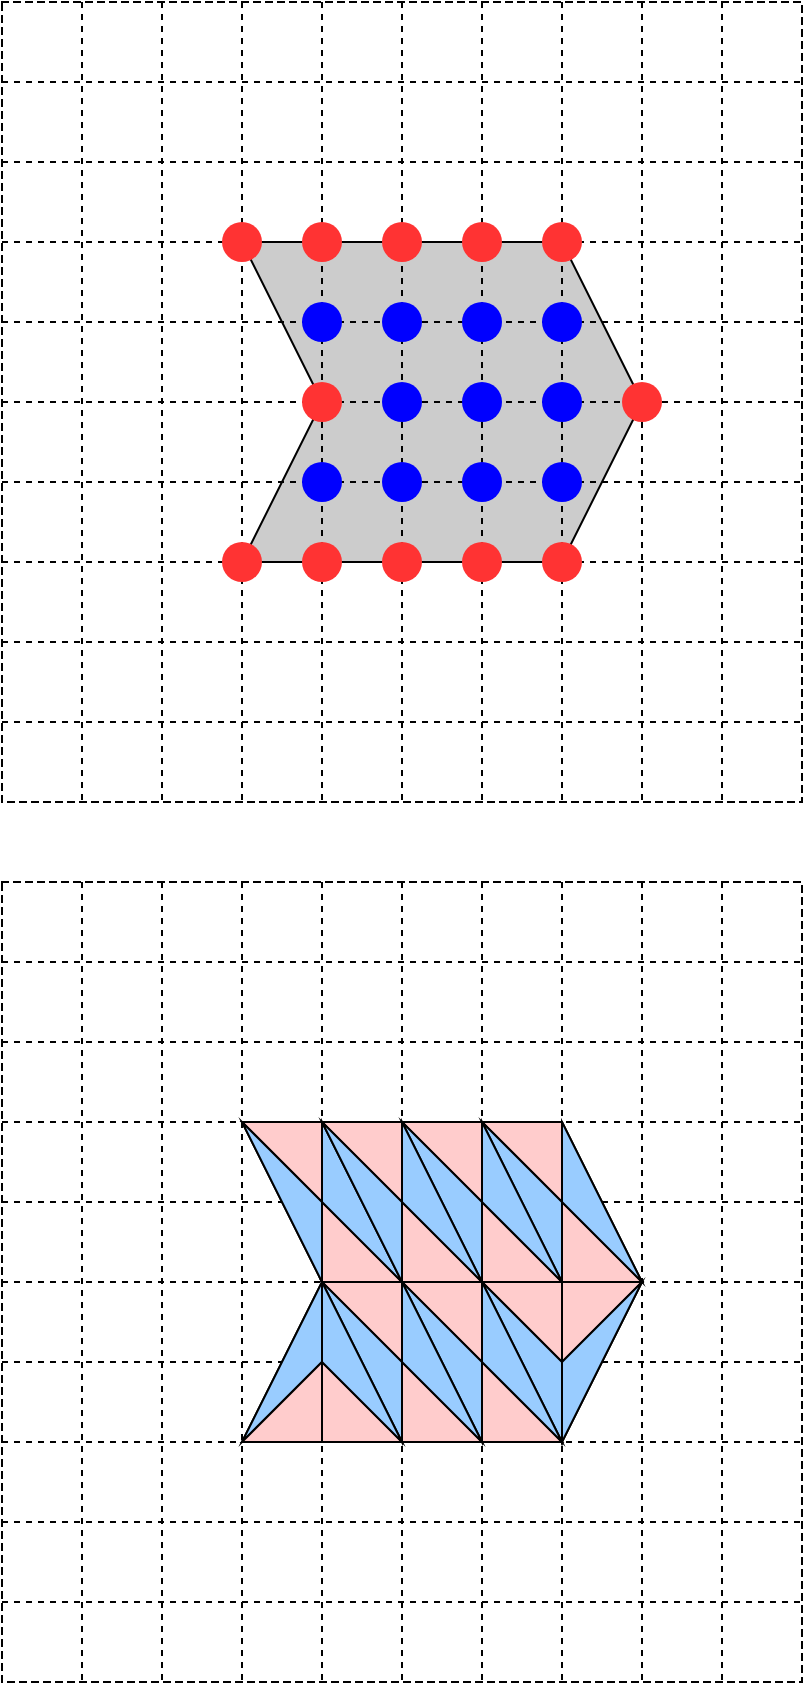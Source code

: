 <mxfile version="20.3.0" type="device"><diagram id="1UaP1OE8DSWOL76l5YST" name="Page-1"><mxGraphModel dx="1422" dy="905" grid="1" gridSize="10" guides="1" tooltips="1" connect="1" arrows="1" fold="1" page="1" pageScale="1" pageWidth="850" pageHeight="1100" math="0" shadow="0"><root><mxCell id="0"/><mxCell id="1" parent="0"/><mxCell id="ykMd_j6MCXRE0M6bbrAn-112" value="" style="shape=step;perimeter=stepPerimeter;whiteSpace=wrap;html=1;fixedSize=1;size=40;fillColor=#CCCCCC;" vertex="1" parent="1"><mxGeometry x="280" y="280" width="200" height="160" as="geometry"/></mxCell><mxCell id="ykMd_j6MCXRE0M6bbrAn-1" value="" style="shape=table;startSize=0;container=1;collapsible=0;childLayout=tableLayout;dashed=1;fillColor=none;" vertex="1" parent="1"><mxGeometry x="160" y="160" width="400" height="400" as="geometry"/></mxCell><mxCell id="ykMd_j6MCXRE0M6bbrAn-2" value="" style="shape=tableRow;horizontal=0;startSize=0;swimlaneHead=0;swimlaneBody=0;top=0;left=0;bottom=0;right=0;collapsible=0;dropTarget=0;fillColor=none;points=[[0,0.5],[1,0.5]];portConstraint=eastwest;" vertex="1" parent="ykMd_j6MCXRE0M6bbrAn-1"><mxGeometry width="400" height="40" as="geometry"/></mxCell><mxCell id="ykMd_j6MCXRE0M6bbrAn-3" value="" style="shape=partialRectangle;html=1;whiteSpace=wrap;connectable=0;overflow=hidden;fillColor=none;top=0;left=0;bottom=0;right=0;pointerEvents=1;" vertex="1" parent="ykMd_j6MCXRE0M6bbrAn-2"><mxGeometry width="40" height="40" as="geometry"><mxRectangle width="40" height="40" as="alternateBounds"/></mxGeometry></mxCell><mxCell id="ykMd_j6MCXRE0M6bbrAn-4" value="" style="shape=partialRectangle;html=1;whiteSpace=wrap;connectable=0;overflow=hidden;fillColor=none;top=0;left=0;bottom=0;right=0;pointerEvents=1;" vertex="1" parent="ykMd_j6MCXRE0M6bbrAn-2"><mxGeometry x="40" width="40" height="40" as="geometry"><mxRectangle width="40" height="40" as="alternateBounds"/></mxGeometry></mxCell><mxCell id="ykMd_j6MCXRE0M6bbrAn-5" value="" style="shape=partialRectangle;html=1;whiteSpace=wrap;connectable=0;overflow=hidden;fillColor=none;top=0;left=0;bottom=0;right=0;pointerEvents=1;" vertex="1" parent="ykMd_j6MCXRE0M6bbrAn-2"><mxGeometry x="80" width="40" height="40" as="geometry"><mxRectangle width="40" height="40" as="alternateBounds"/></mxGeometry></mxCell><mxCell id="ykMd_j6MCXRE0M6bbrAn-6" value="" style="shape=partialRectangle;html=1;whiteSpace=wrap;connectable=0;overflow=hidden;fillColor=none;top=0;left=0;bottom=0;right=0;pointerEvents=1;" vertex="1" parent="ykMd_j6MCXRE0M6bbrAn-2"><mxGeometry x="120" width="40" height="40" as="geometry"><mxRectangle width="40" height="40" as="alternateBounds"/></mxGeometry></mxCell><mxCell id="ykMd_j6MCXRE0M6bbrAn-7" value="" style="shape=partialRectangle;html=1;whiteSpace=wrap;connectable=0;overflow=hidden;fillColor=none;top=0;left=0;bottom=0;right=0;pointerEvents=1;" vertex="1" parent="ykMd_j6MCXRE0M6bbrAn-2"><mxGeometry x="160" width="40" height="40" as="geometry"><mxRectangle width="40" height="40" as="alternateBounds"/></mxGeometry></mxCell><mxCell id="ykMd_j6MCXRE0M6bbrAn-8" value="" style="shape=partialRectangle;html=1;whiteSpace=wrap;connectable=0;overflow=hidden;fillColor=none;top=0;left=0;bottom=0;right=0;pointerEvents=1;" vertex="1" parent="ykMd_j6MCXRE0M6bbrAn-2"><mxGeometry x="200" width="40" height="40" as="geometry"><mxRectangle width="40" height="40" as="alternateBounds"/></mxGeometry></mxCell><mxCell id="ykMd_j6MCXRE0M6bbrAn-9" value="" style="shape=partialRectangle;html=1;whiteSpace=wrap;connectable=0;overflow=hidden;fillColor=none;top=0;left=0;bottom=0;right=0;pointerEvents=1;" vertex="1" parent="ykMd_j6MCXRE0M6bbrAn-2"><mxGeometry x="240" width="40" height="40" as="geometry"><mxRectangle width="40" height="40" as="alternateBounds"/></mxGeometry></mxCell><mxCell id="ykMd_j6MCXRE0M6bbrAn-10" value="" style="shape=partialRectangle;html=1;whiteSpace=wrap;connectable=0;overflow=hidden;fillColor=none;top=0;left=0;bottom=0;right=0;pointerEvents=1;" vertex="1" parent="ykMd_j6MCXRE0M6bbrAn-2"><mxGeometry x="280" width="40" height="40" as="geometry"><mxRectangle width="40" height="40" as="alternateBounds"/></mxGeometry></mxCell><mxCell id="ykMd_j6MCXRE0M6bbrAn-11" value="" style="shape=partialRectangle;html=1;whiteSpace=wrap;connectable=0;overflow=hidden;fillColor=none;top=0;left=0;bottom=0;right=0;pointerEvents=1;" vertex="1" parent="ykMd_j6MCXRE0M6bbrAn-2"><mxGeometry x="320" width="40" height="40" as="geometry"><mxRectangle width="40" height="40" as="alternateBounds"/></mxGeometry></mxCell><mxCell id="ykMd_j6MCXRE0M6bbrAn-12" value="" style="shape=partialRectangle;html=1;whiteSpace=wrap;connectable=0;overflow=hidden;fillColor=none;top=0;left=0;bottom=0;right=0;pointerEvents=1;" vertex="1" parent="ykMd_j6MCXRE0M6bbrAn-2"><mxGeometry x="360" width="40" height="40" as="geometry"><mxRectangle width="40" height="40" as="alternateBounds"/></mxGeometry></mxCell><mxCell id="ykMd_j6MCXRE0M6bbrAn-13" value="" style="shape=tableRow;horizontal=0;startSize=0;swimlaneHead=0;swimlaneBody=0;top=0;left=0;bottom=0;right=0;collapsible=0;dropTarget=0;fillColor=none;points=[[0,0.5],[1,0.5]];portConstraint=eastwest;" vertex="1" parent="ykMd_j6MCXRE0M6bbrAn-1"><mxGeometry y="40" width="400" height="40" as="geometry"/></mxCell><mxCell id="ykMd_j6MCXRE0M6bbrAn-14" value="" style="shape=partialRectangle;html=1;whiteSpace=wrap;connectable=0;overflow=hidden;fillColor=none;top=0;left=0;bottom=0;right=0;pointerEvents=1;" vertex="1" parent="ykMd_j6MCXRE0M6bbrAn-13"><mxGeometry width="40" height="40" as="geometry"><mxRectangle width="40" height="40" as="alternateBounds"/></mxGeometry></mxCell><mxCell id="ykMd_j6MCXRE0M6bbrAn-15" value="" style="shape=partialRectangle;html=1;whiteSpace=wrap;connectable=0;overflow=hidden;fillColor=none;top=0;left=0;bottom=0;right=0;pointerEvents=1;" vertex="1" parent="ykMd_j6MCXRE0M6bbrAn-13"><mxGeometry x="40" width="40" height="40" as="geometry"><mxRectangle width="40" height="40" as="alternateBounds"/></mxGeometry></mxCell><mxCell id="ykMd_j6MCXRE0M6bbrAn-16" value="" style="shape=partialRectangle;html=1;whiteSpace=wrap;connectable=0;overflow=hidden;fillColor=none;top=0;left=0;bottom=0;right=0;pointerEvents=1;" vertex="1" parent="ykMd_j6MCXRE0M6bbrAn-13"><mxGeometry x="80" width="40" height="40" as="geometry"><mxRectangle width="40" height="40" as="alternateBounds"/></mxGeometry></mxCell><mxCell id="ykMd_j6MCXRE0M6bbrAn-17" value="" style="shape=partialRectangle;html=1;whiteSpace=wrap;connectable=0;overflow=hidden;fillColor=none;top=0;left=0;bottom=0;right=0;pointerEvents=1;" vertex="1" parent="ykMd_j6MCXRE0M6bbrAn-13"><mxGeometry x="120" width="40" height="40" as="geometry"><mxRectangle width="40" height="40" as="alternateBounds"/></mxGeometry></mxCell><mxCell id="ykMd_j6MCXRE0M6bbrAn-18" value="" style="shape=partialRectangle;html=1;whiteSpace=wrap;connectable=0;overflow=hidden;fillColor=none;top=0;left=0;bottom=0;right=0;pointerEvents=1;" vertex="1" parent="ykMd_j6MCXRE0M6bbrAn-13"><mxGeometry x="160" width="40" height="40" as="geometry"><mxRectangle width="40" height="40" as="alternateBounds"/></mxGeometry></mxCell><mxCell id="ykMd_j6MCXRE0M6bbrAn-19" value="" style="shape=partialRectangle;html=1;whiteSpace=wrap;connectable=0;overflow=hidden;fillColor=none;top=0;left=0;bottom=0;right=0;pointerEvents=1;" vertex="1" parent="ykMd_j6MCXRE0M6bbrAn-13"><mxGeometry x="200" width="40" height="40" as="geometry"><mxRectangle width="40" height="40" as="alternateBounds"/></mxGeometry></mxCell><mxCell id="ykMd_j6MCXRE0M6bbrAn-20" value="" style="shape=partialRectangle;html=1;whiteSpace=wrap;connectable=0;overflow=hidden;fillColor=none;top=0;left=0;bottom=0;right=0;pointerEvents=1;" vertex="1" parent="ykMd_j6MCXRE0M6bbrAn-13"><mxGeometry x="240" width="40" height="40" as="geometry"><mxRectangle width="40" height="40" as="alternateBounds"/></mxGeometry></mxCell><mxCell id="ykMd_j6MCXRE0M6bbrAn-21" value="" style="shape=partialRectangle;html=1;whiteSpace=wrap;connectable=0;overflow=hidden;fillColor=none;top=0;left=0;bottom=0;right=0;pointerEvents=1;" vertex="1" parent="ykMd_j6MCXRE0M6bbrAn-13"><mxGeometry x="280" width="40" height="40" as="geometry"><mxRectangle width="40" height="40" as="alternateBounds"/></mxGeometry></mxCell><mxCell id="ykMd_j6MCXRE0M6bbrAn-22" value="" style="shape=partialRectangle;html=1;whiteSpace=wrap;connectable=0;overflow=hidden;fillColor=none;top=0;left=0;bottom=0;right=0;pointerEvents=1;" vertex="1" parent="ykMd_j6MCXRE0M6bbrAn-13"><mxGeometry x="320" width="40" height="40" as="geometry"><mxRectangle width="40" height="40" as="alternateBounds"/></mxGeometry></mxCell><mxCell id="ykMd_j6MCXRE0M6bbrAn-23" value="" style="shape=partialRectangle;html=1;whiteSpace=wrap;connectable=0;overflow=hidden;fillColor=none;top=0;left=0;bottom=0;right=0;pointerEvents=1;" vertex="1" parent="ykMd_j6MCXRE0M6bbrAn-13"><mxGeometry x="360" width="40" height="40" as="geometry"><mxRectangle width="40" height="40" as="alternateBounds"/></mxGeometry></mxCell><mxCell id="ykMd_j6MCXRE0M6bbrAn-24" value="" style="shape=tableRow;horizontal=0;startSize=0;swimlaneHead=0;swimlaneBody=0;top=0;left=0;bottom=0;right=0;collapsible=0;dropTarget=0;fillColor=none;points=[[0,0.5],[1,0.5]];portConstraint=eastwest;" vertex="1" parent="ykMd_j6MCXRE0M6bbrAn-1"><mxGeometry y="80" width="400" height="40" as="geometry"/></mxCell><mxCell id="ykMd_j6MCXRE0M6bbrAn-25" value="" style="shape=partialRectangle;html=1;whiteSpace=wrap;connectable=0;overflow=hidden;fillColor=none;top=0;left=0;bottom=0;right=0;pointerEvents=1;" vertex="1" parent="ykMd_j6MCXRE0M6bbrAn-24"><mxGeometry width="40" height="40" as="geometry"><mxRectangle width="40" height="40" as="alternateBounds"/></mxGeometry></mxCell><mxCell id="ykMd_j6MCXRE0M6bbrAn-26" value="" style="shape=partialRectangle;html=1;whiteSpace=wrap;connectable=0;overflow=hidden;fillColor=none;top=0;left=0;bottom=0;right=0;pointerEvents=1;" vertex="1" parent="ykMd_j6MCXRE0M6bbrAn-24"><mxGeometry x="40" width="40" height="40" as="geometry"><mxRectangle width="40" height="40" as="alternateBounds"/></mxGeometry></mxCell><mxCell id="ykMd_j6MCXRE0M6bbrAn-27" value="" style="shape=partialRectangle;html=1;whiteSpace=wrap;connectable=0;overflow=hidden;fillColor=none;top=0;left=0;bottom=0;right=0;pointerEvents=1;" vertex="1" parent="ykMd_j6MCXRE0M6bbrAn-24"><mxGeometry x="80" width="40" height="40" as="geometry"><mxRectangle width="40" height="40" as="alternateBounds"/></mxGeometry></mxCell><mxCell id="ykMd_j6MCXRE0M6bbrAn-28" value="" style="shape=partialRectangle;html=1;whiteSpace=wrap;connectable=0;overflow=hidden;fillColor=none;top=0;left=0;bottom=0;right=0;pointerEvents=1;" vertex="1" parent="ykMd_j6MCXRE0M6bbrAn-24"><mxGeometry x="120" width="40" height="40" as="geometry"><mxRectangle width="40" height="40" as="alternateBounds"/></mxGeometry></mxCell><mxCell id="ykMd_j6MCXRE0M6bbrAn-29" value="" style="shape=partialRectangle;html=1;whiteSpace=wrap;connectable=0;overflow=hidden;fillColor=none;top=0;left=0;bottom=0;right=0;pointerEvents=1;" vertex="1" parent="ykMd_j6MCXRE0M6bbrAn-24"><mxGeometry x="160" width="40" height="40" as="geometry"><mxRectangle width="40" height="40" as="alternateBounds"/></mxGeometry></mxCell><mxCell id="ykMd_j6MCXRE0M6bbrAn-30" value="" style="shape=partialRectangle;html=1;whiteSpace=wrap;connectable=0;overflow=hidden;fillColor=none;top=0;left=0;bottom=0;right=0;pointerEvents=1;" vertex="1" parent="ykMd_j6MCXRE0M6bbrAn-24"><mxGeometry x="200" width="40" height="40" as="geometry"><mxRectangle width="40" height="40" as="alternateBounds"/></mxGeometry></mxCell><mxCell id="ykMd_j6MCXRE0M6bbrAn-31" value="" style="shape=partialRectangle;html=1;whiteSpace=wrap;connectable=0;overflow=hidden;fillColor=none;top=0;left=0;bottom=0;right=0;pointerEvents=1;" vertex="1" parent="ykMd_j6MCXRE0M6bbrAn-24"><mxGeometry x="240" width="40" height="40" as="geometry"><mxRectangle width="40" height="40" as="alternateBounds"/></mxGeometry></mxCell><mxCell id="ykMd_j6MCXRE0M6bbrAn-32" value="" style="shape=partialRectangle;html=1;whiteSpace=wrap;connectable=0;overflow=hidden;fillColor=none;top=0;left=0;bottom=0;right=0;pointerEvents=1;" vertex="1" parent="ykMd_j6MCXRE0M6bbrAn-24"><mxGeometry x="280" width="40" height="40" as="geometry"><mxRectangle width="40" height="40" as="alternateBounds"/></mxGeometry></mxCell><mxCell id="ykMd_j6MCXRE0M6bbrAn-33" value="" style="shape=partialRectangle;html=1;whiteSpace=wrap;connectable=0;overflow=hidden;fillColor=none;top=0;left=0;bottom=0;right=0;pointerEvents=1;" vertex="1" parent="ykMd_j6MCXRE0M6bbrAn-24"><mxGeometry x="320" width="40" height="40" as="geometry"><mxRectangle width="40" height="40" as="alternateBounds"/></mxGeometry></mxCell><mxCell id="ykMd_j6MCXRE0M6bbrAn-34" value="" style="shape=partialRectangle;html=1;whiteSpace=wrap;connectable=0;overflow=hidden;fillColor=none;top=0;left=0;bottom=0;right=0;pointerEvents=1;" vertex="1" parent="ykMd_j6MCXRE0M6bbrAn-24"><mxGeometry x="360" width="40" height="40" as="geometry"><mxRectangle width="40" height="40" as="alternateBounds"/></mxGeometry></mxCell><mxCell id="ykMd_j6MCXRE0M6bbrAn-35" value="" style="shape=tableRow;horizontal=0;startSize=0;swimlaneHead=0;swimlaneBody=0;top=0;left=0;bottom=0;right=0;collapsible=0;dropTarget=0;fillColor=none;points=[[0,0.5],[1,0.5]];portConstraint=eastwest;" vertex="1" parent="ykMd_j6MCXRE0M6bbrAn-1"><mxGeometry y="120" width="400" height="40" as="geometry"/></mxCell><mxCell id="ykMd_j6MCXRE0M6bbrAn-36" value="" style="shape=partialRectangle;html=1;whiteSpace=wrap;connectable=0;overflow=hidden;fillColor=none;top=0;left=0;bottom=0;right=0;pointerEvents=1;" vertex="1" parent="ykMd_j6MCXRE0M6bbrAn-35"><mxGeometry width="40" height="40" as="geometry"><mxRectangle width="40" height="40" as="alternateBounds"/></mxGeometry></mxCell><mxCell id="ykMd_j6MCXRE0M6bbrAn-37" value="" style="shape=partialRectangle;html=1;whiteSpace=wrap;connectable=0;overflow=hidden;fillColor=none;top=0;left=0;bottom=0;right=0;pointerEvents=1;" vertex="1" parent="ykMd_j6MCXRE0M6bbrAn-35"><mxGeometry x="40" width="40" height="40" as="geometry"><mxRectangle width="40" height="40" as="alternateBounds"/></mxGeometry></mxCell><mxCell id="ykMd_j6MCXRE0M6bbrAn-38" value="" style="shape=partialRectangle;html=1;whiteSpace=wrap;connectable=0;overflow=hidden;fillColor=none;top=0;left=0;bottom=0;right=0;pointerEvents=1;" vertex="1" parent="ykMd_j6MCXRE0M6bbrAn-35"><mxGeometry x="80" width="40" height="40" as="geometry"><mxRectangle width="40" height="40" as="alternateBounds"/></mxGeometry></mxCell><mxCell id="ykMd_j6MCXRE0M6bbrAn-39" value="" style="shape=partialRectangle;html=1;whiteSpace=wrap;connectable=0;overflow=hidden;fillColor=none;top=0;left=0;bottom=0;right=0;pointerEvents=1;" vertex="1" parent="ykMd_j6MCXRE0M6bbrAn-35"><mxGeometry x="120" width="40" height="40" as="geometry"><mxRectangle width="40" height="40" as="alternateBounds"/></mxGeometry></mxCell><mxCell id="ykMd_j6MCXRE0M6bbrAn-40" value="" style="shape=partialRectangle;html=1;whiteSpace=wrap;connectable=0;overflow=hidden;fillColor=none;top=0;left=0;bottom=0;right=0;pointerEvents=1;" vertex="1" parent="ykMd_j6MCXRE0M6bbrAn-35"><mxGeometry x="160" width="40" height="40" as="geometry"><mxRectangle width="40" height="40" as="alternateBounds"/></mxGeometry></mxCell><mxCell id="ykMd_j6MCXRE0M6bbrAn-41" value="" style="shape=partialRectangle;html=1;whiteSpace=wrap;connectable=0;overflow=hidden;fillColor=none;top=0;left=0;bottom=0;right=0;pointerEvents=1;" vertex="1" parent="ykMd_j6MCXRE0M6bbrAn-35"><mxGeometry x="200" width="40" height="40" as="geometry"><mxRectangle width="40" height="40" as="alternateBounds"/></mxGeometry></mxCell><mxCell id="ykMd_j6MCXRE0M6bbrAn-42" value="" style="shape=partialRectangle;html=1;whiteSpace=wrap;connectable=0;overflow=hidden;fillColor=none;top=0;left=0;bottom=0;right=0;pointerEvents=1;" vertex="1" parent="ykMd_j6MCXRE0M6bbrAn-35"><mxGeometry x="240" width="40" height="40" as="geometry"><mxRectangle width="40" height="40" as="alternateBounds"/></mxGeometry></mxCell><mxCell id="ykMd_j6MCXRE0M6bbrAn-43" value="" style="shape=partialRectangle;html=1;whiteSpace=wrap;connectable=0;overflow=hidden;fillColor=none;top=0;left=0;bottom=0;right=0;pointerEvents=1;" vertex="1" parent="ykMd_j6MCXRE0M6bbrAn-35"><mxGeometry x="280" width="40" height="40" as="geometry"><mxRectangle width="40" height="40" as="alternateBounds"/></mxGeometry></mxCell><mxCell id="ykMd_j6MCXRE0M6bbrAn-44" value="" style="shape=partialRectangle;html=1;whiteSpace=wrap;connectable=0;overflow=hidden;fillColor=none;top=0;left=0;bottom=0;right=0;pointerEvents=1;" vertex="1" parent="ykMd_j6MCXRE0M6bbrAn-35"><mxGeometry x="320" width="40" height="40" as="geometry"><mxRectangle width="40" height="40" as="alternateBounds"/></mxGeometry></mxCell><mxCell id="ykMd_j6MCXRE0M6bbrAn-45" value="" style="shape=partialRectangle;html=1;whiteSpace=wrap;connectable=0;overflow=hidden;fillColor=none;top=0;left=0;bottom=0;right=0;pointerEvents=1;" vertex="1" parent="ykMd_j6MCXRE0M6bbrAn-35"><mxGeometry x="360" width="40" height="40" as="geometry"><mxRectangle width="40" height="40" as="alternateBounds"/></mxGeometry></mxCell><mxCell id="ykMd_j6MCXRE0M6bbrAn-46" value="" style="shape=tableRow;horizontal=0;startSize=0;swimlaneHead=0;swimlaneBody=0;top=0;left=0;bottom=0;right=0;collapsible=0;dropTarget=0;fillColor=none;points=[[0,0.5],[1,0.5]];portConstraint=eastwest;" vertex="1" parent="ykMd_j6MCXRE0M6bbrAn-1"><mxGeometry y="160" width="400" height="40" as="geometry"/></mxCell><mxCell id="ykMd_j6MCXRE0M6bbrAn-47" value="" style="shape=partialRectangle;html=1;whiteSpace=wrap;connectable=0;overflow=hidden;fillColor=none;top=0;left=0;bottom=0;right=0;pointerEvents=1;" vertex="1" parent="ykMd_j6MCXRE0M6bbrAn-46"><mxGeometry width="40" height="40" as="geometry"><mxRectangle width="40" height="40" as="alternateBounds"/></mxGeometry></mxCell><mxCell id="ykMd_j6MCXRE0M6bbrAn-48" value="" style="shape=partialRectangle;html=1;whiteSpace=wrap;connectable=0;overflow=hidden;fillColor=none;top=0;left=0;bottom=0;right=0;pointerEvents=1;" vertex="1" parent="ykMd_j6MCXRE0M6bbrAn-46"><mxGeometry x="40" width="40" height="40" as="geometry"><mxRectangle width="40" height="40" as="alternateBounds"/></mxGeometry></mxCell><mxCell id="ykMd_j6MCXRE0M6bbrAn-49" value="" style="shape=partialRectangle;html=1;whiteSpace=wrap;connectable=0;overflow=hidden;fillColor=none;top=0;left=0;bottom=0;right=0;pointerEvents=1;" vertex="1" parent="ykMd_j6MCXRE0M6bbrAn-46"><mxGeometry x="80" width="40" height="40" as="geometry"><mxRectangle width="40" height="40" as="alternateBounds"/></mxGeometry></mxCell><mxCell id="ykMd_j6MCXRE0M6bbrAn-50" value="" style="shape=partialRectangle;html=1;whiteSpace=wrap;connectable=0;overflow=hidden;fillColor=none;top=0;left=0;bottom=0;right=0;pointerEvents=1;" vertex="1" parent="ykMd_j6MCXRE0M6bbrAn-46"><mxGeometry x="120" width="40" height="40" as="geometry"><mxRectangle width="40" height="40" as="alternateBounds"/></mxGeometry></mxCell><mxCell id="ykMd_j6MCXRE0M6bbrAn-51" value="" style="shape=partialRectangle;html=1;whiteSpace=wrap;connectable=0;overflow=hidden;fillColor=none;top=0;left=0;bottom=0;right=0;pointerEvents=1;" vertex="1" parent="ykMd_j6MCXRE0M6bbrAn-46"><mxGeometry x="160" width="40" height="40" as="geometry"><mxRectangle width="40" height="40" as="alternateBounds"/></mxGeometry></mxCell><mxCell id="ykMd_j6MCXRE0M6bbrAn-52" value="" style="shape=partialRectangle;html=1;whiteSpace=wrap;connectable=0;overflow=hidden;fillColor=none;top=0;left=0;bottom=0;right=0;pointerEvents=1;" vertex="1" parent="ykMd_j6MCXRE0M6bbrAn-46"><mxGeometry x="200" width="40" height="40" as="geometry"><mxRectangle width="40" height="40" as="alternateBounds"/></mxGeometry></mxCell><mxCell id="ykMd_j6MCXRE0M6bbrAn-53" value="" style="shape=partialRectangle;html=1;whiteSpace=wrap;connectable=0;overflow=hidden;fillColor=none;top=0;left=0;bottom=0;right=0;pointerEvents=1;dashed=1;" vertex="1" parent="ykMd_j6MCXRE0M6bbrAn-46"><mxGeometry x="240" width="40" height="40" as="geometry"><mxRectangle width="40" height="40" as="alternateBounds"/></mxGeometry></mxCell><mxCell id="ykMd_j6MCXRE0M6bbrAn-54" value="" style="shape=partialRectangle;html=1;whiteSpace=wrap;connectable=0;overflow=hidden;fillColor=none;top=0;left=0;bottom=0;right=0;pointerEvents=1;" vertex="1" parent="ykMd_j6MCXRE0M6bbrAn-46"><mxGeometry x="280" width="40" height="40" as="geometry"><mxRectangle width="40" height="40" as="alternateBounds"/></mxGeometry></mxCell><mxCell id="ykMd_j6MCXRE0M6bbrAn-55" value="" style="shape=partialRectangle;html=1;whiteSpace=wrap;connectable=0;overflow=hidden;fillColor=none;top=0;left=0;bottom=0;right=0;pointerEvents=1;" vertex="1" parent="ykMd_j6MCXRE0M6bbrAn-46"><mxGeometry x="320" width="40" height="40" as="geometry"><mxRectangle width="40" height="40" as="alternateBounds"/></mxGeometry></mxCell><mxCell id="ykMd_j6MCXRE0M6bbrAn-56" value="" style="shape=partialRectangle;html=1;whiteSpace=wrap;connectable=0;overflow=hidden;fillColor=none;top=0;left=0;bottom=0;right=0;pointerEvents=1;" vertex="1" parent="ykMd_j6MCXRE0M6bbrAn-46"><mxGeometry x="360" width="40" height="40" as="geometry"><mxRectangle width="40" height="40" as="alternateBounds"/></mxGeometry></mxCell><mxCell id="ykMd_j6MCXRE0M6bbrAn-57" value="" style="shape=tableRow;horizontal=0;startSize=0;swimlaneHead=0;swimlaneBody=0;top=0;left=0;bottom=0;right=0;collapsible=0;dropTarget=0;fillColor=none;points=[[0,0.5],[1,0.5]];portConstraint=eastwest;" vertex="1" parent="ykMd_j6MCXRE0M6bbrAn-1"><mxGeometry y="200" width="400" height="40" as="geometry"/></mxCell><mxCell id="ykMd_j6MCXRE0M6bbrAn-58" value="" style="shape=partialRectangle;html=1;whiteSpace=wrap;connectable=0;overflow=hidden;fillColor=none;top=0;left=0;bottom=0;right=0;pointerEvents=1;" vertex="1" parent="ykMd_j6MCXRE0M6bbrAn-57"><mxGeometry width="40" height="40" as="geometry"><mxRectangle width="40" height="40" as="alternateBounds"/></mxGeometry></mxCell><mxCell id="ykMd_j6MCXRE0M6bbrAn-59" value="" style="shape=partialRectangle;html=1;whiteSpace=wrap;connectable=0;overflow=hidden;fillColor=none;top=0;left=0;bottom=0;right=0;pointerEvents=1;" vertex="1" parent="ykMd_j6MCXRE0M6bbrAn-57"><mxGeometry x="40" width="40" height="40" as="geometry"><mxRectangle width="40" height="40" as="alternateBounds"/></mxGeometry></mxCell><mxCell id="ykMd_j6MCXRE0M6bbrAn-60" value="" style="shape=partialRectangle;html=1;whiteSpace=wrap;connectable=0;overflow=hidden;fillColor=none;top=0;left=0;bottom=0;right=0;pointerEvents=1;" vertex="1" parent="ykMd_j6MCXRE0M6bbrAn-57"><mxGeometry x="80" width="40" height="40" as="geometry"><mxRectangle width="40" height="40" as="alternateBounds"/></mxGeometry></mxCell><mxCell id="ykMd_j6MCXRE0M6bbrAn-61" value="" style="shape=partialRectangle;html=1;whiteSpace=wrap;connectable=0;overflow=hidden;fillColor=none;top=0;left=0;bottom=0;right=0;pointerEvents=1;" vertex="1" parent="ykMd_j6MCXRE0M6bbrAn-57"><mxGeometry x="120" width="40" height="40" as="geometry"><mxRectangle width="40" height="40" as="alternateBounds"/></mxGeometry></mxCell><mxCell id="ykMd_j6MCXRE0M6bbrAn-62" value="" style="shape=partialRectangle;html=1;whiteSpace=wrap;connectable=0;overflow=hidden;fillColor=none;top=0;left=0;bottom=0;right=0;pointerEvents=1;" vertex="1" parent="ykMd_j6MCXRE0M6bbrAn-57"><mxGeometry x="160" width="40" height="40" as="geometry"><mxRectangle width="40" height="40" as="alternateBounds"/></mxGeometry></mxCell><mxCell id="ykMd_j6MCXRE0M6bbrAn-63" value="" style="shape=partialRectangle;html=1;whiteSpace=wrap;connectable=0;overflow=hidden;fillColor=none;top=0;left=0;bottom=0;right=0;pointerEvents=1;" vertex="1" parent="ykMd_j6MCXRE0M6bbrAn-57"><mxGeometry x="200" width="40" height="40" as="geometry"><mxRectangle width="40" height="40" as="alternateBounds"/></mxGeometry></mxCell><mxCell id="ykMd_j6MCXRE0M6bbrAn-64" value="" style="shape=partialRectangle;html=1;whiteSpace=wrap;connectable=0;overflow=hidden;fillColor=none;top=0;left=0;bottom=0;right=0;pointerEvents=1;" vertex="1" parent="ykMd_j6MCXRE0M6bbrAn-57"><mxGeometry x="240" width="40" height="40" as="geometry"><mxRectangle width="40" height="40" as="alternateBounds"/></mxGeometry></mxCell><mxCell id="ykMd_j6MCXRE0M6bbrAn-65" value="" style="shape=partialRectangle;html=1;whiteSpace=wrap;connectable=0;overflow=hidden;fillColor=none;top=0;left=0;bottom=0;right=0;pointerEvents=1;" vertex="1" parent="ykMd_j6MCXRE0M6bbrAn-57"><mxGeometry x="280" width="40" height="40" as="geometry"><mxRectangle width="40" height="40" as="alternateBounds"/></mxGeometry></mxCell><mxCell id="ykMd_j6MCXRE0M6bbrAn-66" value="" style="shape=partialRectangle;html=1;whiteSpace=wrap;connectable=0;overflow=hidden;fillColor=none;top=0;left=0;bottom=0;right=0;pointerEvents=1;" vertex="1" parent="ykMd_j6MCXRE0M6bbrAn-57"><mxGeometry x="320" width="40" height="40" as="geometry"><mxRectangle width="40" height="40" as="alternateBounds"/></mxGeometry></mxCell><mxCell id="ykMd_j6MCXRE0M6bbrAn-67" value="" style="shape=partialRectangle;html=1;whiteSpace=wrap;connectable=0;overflow=hidden;fillColor=none;top=0;left=0;bottom=0;right=0;pointerEvents=1;" vertex="1" parent="ykMd_j6MCXRE0M6bbrAn-57"><mxGeometry x="360" width="40" height="40" as="geometry"><mxRectangle width="40" height="40" as="alternateBounds"/></mxGeometry></mxCell><mxCell id="ykMd_j6MCXRE0M6bbrAn-68" value="" style="shape=tableRow;horizontal=0;startSize=0;swimlaneHead=0;swimlaneBody=0;top=0;left=0;bottom=0;right=0;collapsible=0;dropTarget=0;fillColor=none;points=[[0,0.5],[1,0.5]];portConstraint=eastwest;" vertex="1" parent="ykMd_j6MCXRE0M6bbrAn-1"><mxGeometry y="240" width="400" height="40" as="geometry"/></mxCell><mxCell id="ykMd_j6MCXRE0M6bbrAn-69" value="" style="shape=partialRectangle;html=1;whiteSpace=wrap;connectable=0;overflow=hidden;fillColor=none;top=0;left=0;bottom=0;right=0;pointerEvents=1;" vertex="1" parent="ykMd_j6MCXRE0M6bbrAn-68"><mxGeometry width="40" height="40" as="geometry"><mxRectangle width="40" height="40" as="alternateBounds"/></mxGeometry></mxCell><mxCell id="ykMd_j6MCXRE0M6bbrAn-70" value="" style="shape=partialRectangle;html=1;whiteSpace=wrap;connectable=0;overflow=hidden;fillColor=none;top=0;left=0;bottom=0;right=0;pointerEvents=1;" vertex="1" parent="ykMd_j6MCXRE0M6bbrAn-68"><mxGeometry x="40" width="40" height="40" as="geometry"><mxRectangle width="40" height="40" as="alternateBounds"/></mxGeometry></mxCell><mxCell id="ykMd_j6MCXRE0M6bbrAn-71" value="" style="shape=partialRectangle;html=1;whiteSpace=wrap;connectable=0;overflow=hidden;fillColor=none;top=0;left=0;bottom=0;right=0;pointerEvents=1;" vertex="1" parent="ykMd_j6MCXRE0M6bbrAn-68"><mxGeometry x="80" width="40" height="40" as="geometry"><mxRectangle width="40" height="40" as="alternateBounds"/></mxGeometry></mxCell><mxCell id="ykMd_j6MCXRE0M6bbrAn-72" value="" style="shape=partialRectangle;html=1;whiteSpace=wrap;connectable=0;overflow=hidden;fillColor=none;top=0;left=0;bottom=0;right=0;pointerEvents=1;" vertex="1" parent="ykMd_j6MCXRE0M6bbrAn-68"><mxGeometry x="120" width="40" height="40" as="geometry"><mxRectangle width="40" height="40" as="alternateBounds"/></mxGeometry></mxCell><mxCell id="ykMd_j6MCXRE0M6bbrAn-73" value="" style="shape=partialRectangle;html=1;whiteSpace=wrap;connectable=0;overflow=hidden;fillColor=none;top=0;left=0;bottom=0;right=0;pointerEvents=1;" vertex="1" parent="ykMd_j6MCXRE0M6bbrAn-68"><mxGeometry x="160" width="40" height="40" as="geometry"><mxRectangle width="40" height="40" as="alternateBounds"/></mxGeometry></mxCell><mxCell id="ykMd_j6MCXRE0M6bbrAn-74" value="" style="shape=partialRectangle;html=1;whiteSpace=wrap;connectable=0;overflow=hidden;fillColor=none;top=0;left=0;bottom=0;right=0;pointerEvents=1;" vertex="1" parent="ykMd_j6MCXRE0M6bbrAn-68"><mxGeometry x="200" width="40" height="40" as="geometry"><mxRectangle width="40" height="40" as="alternateBounds"/></mxGeometry></mxCell><mxCell id="ykMd_j6MCXRE0M6bbrAn-75" value="" style="shape=partialRectangle;html=1;whiteSpace=wrap;connectable=0;overflow=hidden;fillColor=none;top=0;left=0;bottom=0;right=0;pointerEvents=1;" vertex="1" parent="ykMd_j6MCXRE0M6bbrAn-68"><mxGeometry x="240" width="40" height="40" as="geometry"><mxRectangle width="40" height="40" as="alternateBounds"/></mxGeometry></mxCell><mxCell id="ykMd_j6MCXRE0M6bbrAn-76" value="" style="shape=partialRectangle;html=1;whiteSpace=wrap;connectable=0;overflow=hidden;fillColor=none;top=0;left=0;bottom=0;right=0;pointerEvents=1;" vertex="1" parent="ykMd_j6MCXRE0M6bbrAn-68"><mxGeometry x="280" width="40" height="40" as="geometry"><mxRectangle width="40" height="40" as="alternateBounds"/></mxGeometry></mxCell><mxCell id="ykMd_j6MCXRE0M6bbrAn-77" value="" style="shape=partialRectangle;html=1;whiteSpace=wrap;connectable=0;overflow=hidden;fillColor=none;top=0;left=0;bottom=0;right=0;pointerEvents=1;" vertex="1" parent="ykMd_j6MCXRE0M6bbrAn-68"><mxGeometry x="320" width="40" height="40" as="geometry"><mxRectangle width="40" height="40" as="alternateBounds"/></mxGeometry></mxCell><mxCell id="ykMd_j6MCXRE0M6bbrAn-78" value="" style="shape=partialRectangle;html=1;whiteSpace=wrap;connectable=0;overflow=hidden;fillColor=none;top=0;left=0;bottom=0;right=0;pointerEvents=1;" vertex="1" parent="ykMd_j6MCXRE0M6bbrAn-68"><mxGeometry x="360" width="40" height="40" as="geometry"><mxRectangle width="40" height="40" as="alternateBounds"/></mxGeometry></mxCell><mxCell id="ykMd_j6MCXRE0M6bbrAn-79" value="" style="shape=tableRow;horizontal=0;startSize=0;swimlaneHead=0;swimlaneBody=0;top=0;left=0;bottom=0;right=0;collapsible=0;dropTarget=0;fillColor=none;points=[[0,0.5],[1,0.5]];portConstraint=eastwest;" vertex="1" parent="ykMd_j6MCXRE0M6bbrAn-1"><mxGeometry y="280" width="400" height="40" as="geometry"/></mxCell><mxCell id="ykMd_j6MCXRE0M6bbrAn-80" value="" style="shape=partialRectangle;html=1;whiteSpace=wrap;connectable=0;overflow=hidden;fillColor=none;top=0;left=0;bottom=0;right=0;pointerEvents=1;" vertex="1" parent="ykMd_j6MCXRE0M6bbrAn-79"><mxGeometry width="40" height="40" as="geometry"><mxRectangle width="40" height="40" as="alternateBounds"/></mxGeometry></mxCell><mxCell id="ykMd_j6MCXRE0M6bbrAn-81" value="" style="shape=partialRectangle;html=1;whiteSpace=wrap;connectable=0;overflow=hidden;fillColor=none;top=0;left=0;bottom=0;right=0;pointerEvents=1;" vertex="1" parent="ykMd_j6MCXRE0M6bbrAn-79"><mxGeometry x="40" width="40" height="40" as="geometry"><mxRectangle width="40" height="40" as="alternateBounds"/></mxGeometry></mxCell><mxCell id="ykMd_j6MCXRE0M6bbrAn-82" value="" style="shape=partialRectangle;html=1;whiteSpace=wrap;connectable=0;overflow=hidden;fillColor=none;top=0;left=0;bottom=0;right=0;pointerEvents=1;" vertex="1" parent="ykMd_j6MCXRE0M6bbrAn-79"><mxGeometry x="80" width="40" height="40" as="geometry"><mxRectangle width="40" height="40" as="alternateBounds"/></mxGeometry></mxCell><mxCell id="ykMd_j6MCXRE0M6bbrAn-83" value="" style="shape=partialRectangle;html=1;whiteSpace=wrap;connectable=0;overflow=hidden;fillColor=none;top=0;left=0;bottom=0;right=0;pointerEvents=1;" vertex="1" parent="ykMd_j6MCXRE0M6bbrAn-79"><mxGeometry x="120" width="40" height="40" as="geometry"><mxRectangle width="40" height="40" as="alternateBounds"/></mxGeometry></mxCell><mxCell id="ykMd_j6MCXRE0M6bbrAn-84" value="" style="shape=partialRectangle;html=1;whiteSpace=wrap;connectable=0;overflow=hidden;fillColor=none;top=0;left=0;bottom=0;right=0;pointerEvents=1;" vertex="1" parent="ykMd_j6MCXRE0M6bbrAn-79"><mxGeometry x="160" width="40" height="40" as="geometry"><mxRectangle width="40" height="40" as="alternateBounds"/></mxGeometry></mxCell><mxCell id="ykMd_j6MCXRE0M6bbrAn-85" value="" style="shape=partialRectangle;html=1;whiteSpace=wrap;connectable=0;overflow=hidden;fillColor=none;top=0;left=0;bottom=0;right=0;pointerEvents=1;" vertex="1" parent="ykMd_j6MCXRE0M6bbrAn-79"><mxGeometry x="200" width="40" height="40" as="geometry"><mxRectangle width="40" height="40" as="alternateBounds"/></mxGeometry></mxCell><mxCell id="ykMd_j6MCXRE0M6bbrAn-86" value="" style="shape=partialRectangle;html=1;whiteSpace=wrap;connectable=0;overflow=hidden;fillColor=none;top=0;left=0;bottom=0;right=0;pointerEvents=1;" vertex="1" parent="ykMd_j6MCXRE0M6bbrAn-79"><mxGeometry x="240" width="40" height="40" as="geometry"><mxRectangle width="40" height="40" as="alternateBounds"/></mxGeometry></mxCell><mxCell id="ykMd_j6MCXRE0M6bbrAn-87" value="" style="shape=partialRectangle;html=1;whiteSpace=wrap;connectable=0;overflow=hidden;fillColor=none;top=0;left=0;bottom=0;right=0;pointerEvents=1;" vertex="1" parent="ykMd_j6MCXRE0M6bbrAn-79"><mxGeometry x="280" width="40" height="40" as="geometry"><mxRectangle width="40" height="40" as="alternateBounds"/></mxGeometry></mxCell><mxCell id="ykMd_j6MCXRE0M6bbrAn-88" value="" style="shape=partialRectangle;html=1;whiteSpace=wrap;connectable=0;overflow=hidden;fillColor=none;top=0;left=0;bottom=0;right=0;pointerEvents=1;" vertex="1" parent="ykMd_j6MCXRE0M6bbrAn-79"><mxGeometry x="320" width="40" height="40" as="geometry"><mxRectangle width="40" height="40" as="alternateBounds"/></mxGeometry></mxCell><mxCell id="ykMd_j6MCXRE0M6bbrAn-89" value="" style="shape=partialRectangle;html=1;whiteSpace=wrap;connectable=0;overflow=hidden;fillColor=none;top=0;left=0;bottom=0;right=0;pointerEvents=1;" vertex="1" parent="ykMd_j6MCXRE0M6bbrAn-79"><mxGeometry x="360" width="40" height="40" as="geometry"><mxRectangle width="40" height="40" as="alternateBounds"/></mxGeometry></mxCell><mxCell id="ykMd_j6MCXRE0M6bbrAn-90" value="" style="shape=tableRow;horizontal=0;startSize=0;swimlaneHead=0;swimlaneBody=0;top=0;left=0;bottom=0;right=0;collapsible=0;dropTarget=0;fillColor=none;points=[[0,0.5],[1,0.5]];portConstraint=eastwest;" vertex="1" parent="ykMd_j6MCXRE0M6bbrAn-1"><mxGeometry y="320" width="400" height="40" as="geometry"/></mxCell><mxCell id="ykMd_j6MCXRE0M6bbrAn-91" value="" style="shape=partialRectangle;html=1;whiteSpace=wrap;connectable=0;overflow=hidden;fillColor=none;top=0;left=0;bottom=0;right=0;pointerEvents=1;" vertex="1" parent="ykMd_j6MCXRE0M6bbrAn-90"><mxGeometry width="40" height="40" as="geometry"><mxRectangle width="40" height="40" as="alternateBounds"/></mxGeometry></mxCell><mxCell id="ykMd_j6MCXRE0M6bbrAn-92" value="" style="shape=partialRectangle;html=1;whiteSpace=wrap;connectable=0;overflow=hidden;fillColor=none;top=0;left=0;bottom=0;right=0;pointerEvents=1;" vertex="1" parent="ykMd_j6MCXRE0M6bbrAn-90"><mxGeometry x="40" width="40" height="40" as="geometry"><mxRectangle width="40" height="40" as="alternateBounds"/></mxGeometry></mxCell><mxCell id="ykMd_j6MCXRE0M6bbrAn-93" value="" style="shape=partialRectangle;html=1;whiteSpace=wrap;connectable=0;overflow=hidden;fillColor=none;top=0;left=0;bottom=0;right=0;pointerEvents=1;" vertex="1" parent="ykMd_j6MCXRE0M6bbrAn-90"><mxGeometry x="80" width="40" height="40" as="geometry"><mxRectangle width="40" height="40" as="alternateBounds"/></mxGeometry></mxCell><mxCell id="ykMd_j6MCXRE0M6bbrAn-94" value="" style="shape=partialRectangle;html=1;whiteSpace=wrap;connectable=0;overflow=hidden;fillColor=none;top=0;left=0;bottom=0;right=0;pointerEvents=1;" vertex="1" parent="ykMd_j6MCXRE0M6bbrAn-90"><mxGeometry x="120" width="40" height="40" as="geometry"><mxRectangle width="40" height="40" as="alternateBounds"/></mxGeometry></mxCell><mxCell id="ykMd_j6MCXRE0M6bbrAn-95" value="" style="shape=partialRectangle;html=1;whiteSpace=wrap;connectable=0;overflow=hidden;fillColor=none;top=0;left=0;bottom=0;right=0;pointerEvents=1;" vertex="1" parent="ykMd_j6MCXRE0M6bbrAn-90"><mxGeometry x="160" width="40" height="40" as="geometry"><mxRectangle width="40" height="40" as="alternateBounds"/></mxGeometry></mxCell><mxCell id="ykMd_j6MCXRE0M6bbrAn-96" value="" style="shape=partialRectangle;html=1;whiteSpace=wrap;connectable=0;overflow=hidden;fillColor=none;top=0;left=0;bottom=0;right=0;pointerEvents=1;" vertex="1" parent="ykMd_j6MCXRE0M6bbrAn-90"><mxGeometry x="200" width="40" height="40" as="geometry"><mxRectangle width="40" height="40" as="alternateBounds"/></mxGeometry></mxCell><mxCell id="ykMd_j6MCXRE0M6bbrAn-97" value="" style="shape=partialRectangle;html=1;whiteSpace=wrap;connectable=0;overflow=hidden;fillColor=none;top=0;left=0;bottom=0;right=0;pointerEvents=1;" vertex="1" parent="ykMd_j6MCXRE0M6bbrAn-90"><mxGeometry x="240" width="40" height="40" as="geometry"><mxRectangle width="40" height="40" as="alternateBounds"/></mxGeometry></mxCell><mxCell id="ykMd_j6MCXRE0M6bbrAn-98" value="" style="shape=partialRectangle;html=1;whiteSpace=wrap;connectable=0;overflow=hidden;fillColor=none;top=0;left=0;bottom=0;right=0;pointerEvents=1;" vertex="1" parent="ykMd_j6MCXRE0M6bbrAn-90"><mxGeometry x="280" width="40" height="40" as="geometry"><mxRectangle width="40" height="40" as="alternateBounds"/></mxGeometry></mxCell><mxCell id="ykMd_j6MCXRE0M6bbrAn-99" value="" style="shape=partialRectangle;html=1;whiteSpace=wrap;connectable=0;overflow=hidden;fillColor=none;top=0;left=0;bottom=0;right=0;pointerEvents=1;" vertex="1" parent="ykMd_j6MCXRE0M6bbrAn-90"><mxGeometry x="320" width="40" height="40" as="geometry"><mxRectangle width="40" height="40" as="alternateBounds"/></mxGeometry></mxCell><mxCell id="ykMd_j6MCXRE0M6bbrAn-100" value="" style="shape=partialRectangle;html=1;whiteSpace=wrap;connectable=0;overflow=hidden;fillColor=none;top=0;left=0;bottom=0;right=0;pointerEvents=1;" vertex="1" parent="ykMd_j6MCXRE0M6bbrAn-90"><mxGeometry x="360" width="40" height="40" as="geometry"><mxRectangle width="40" height="40" as="alternateBounds"/></mxGeometry></mxCell><mxCell id="ykMd_j6MCXRE0M6bbrAn-101" value="" style="shape=tableRow;horizontal=0;startSize=0;swimlaneHead=0;swimlaneBody=0;top=0;left=0;bottom=0;right=0;collapsible=0;dropTarget=0;fillColor=none;points=[[0,0.5],[1,0.5]];portConstraint=eastwest;" vertex="1" parent="ykMd_j6MCXRE0M6bbrAn-1"><mxGeometry y="360" width="400" height="40" as="geometry"/></mxCell><mxCell id="ykMd_j6MCXRE0M6bbrAn-102" value="" style="shape=partialRectangle;html=1;whiteSpace=wrap;connectable=0;overflow=hidden;fillColor=none;top=0;left=0;bottom=0;right=0;pointerEvents=1;" vertex="1" parent="ykMd_j6MCXRE0M6bbrAn-101"><mxGeometry width="40" height="40" as="geometry"><mxRectangle width="40" height="40" as="alternateBounds"/></mxGeometry></mxCell><mxCell id="ykMd_j6MCXRE0M6bbrAn-103" value="" style="shape=partialRectangle;html=1;whiteSpace=wrap;connectable=0;overflow=hidden;fillColor=none;top=0;left=0;bottom=0;right=0;pointerEvents=1;" vertex="1" parent="ykMd_j6MCXRE0M6bbrAn-101"><mxGeometry x="40" width="40" height="40" as="geometry"><mxRectangle width="40" height="40" as="alternateBounds"/></mxGeometry></mxCell><mxCell id="ykMd_j6MCXRE0M6bbrAn-104" value="" style="shape=partialRectangle;html=1;whiteSpace=wrap;connectable=0;overflow=hidden;fillColor=none;top=0;left=0;bottom=0;right=0;pointerEvents=1;" vertex="1" parent="ykMd_j6MCXRE0M6bbrAn-101"><mxGeometry x="80" width="40" height="40" as="geometry"><mxRectangle width="40" height="40" as="alternateBounds"/></mxGeometry></mxCell><mxCell id="ykMd_j6MCXRE0M6bbrAn-105" value="" style="shape=partialRectangle;html=1;whiteSpace=wrap;connectable=0;overflow=hidden;fillColor=none;top=0;left=0;bottom=0;right=0;pointerEvents=1;" vertex="1" parent="ykMd_j6MCXRE0M6bbrAn-101"><mxGeometry x="120" width="40" height="40" as="geometry"><mxRectangle width="40" height="40" as="alternateBounds"/></mxGeometry></mxCell><mxCell id="ykMd_j6MCXRE0M6bbrAn-106" value="" style="shape=partialRectangle;html=1;whiteSpace=wrap;connectable=0;overflow=hidden;fillColor=none;top=0;left=0;bottom=0;right=0;pointerEvents=1;" vertex="1" parent="ykMd_j6MCXRE0M6bbrAn-101"><mxGeometry x="160" width="40" height="40" as="geometry"><mxRectangle width="40" height="40" as="alternateBounds"/></mxGeometry></mxCell><mxCell id="ykMd_j6MCXRE0M6bbrAn-107" value="" style="shape=partialRectangle;html=1;whiteSpace=wrap;connectable=0;overflow=hidden;fillColor=none;top=0;left=0;bottom=0;right=0;pointerEvents=1;" vertex="1" parent="ykMd_j6MCXRE0M6bbrAn-101"><mxGeometry x="200" width="40" height="40" as="geometry"><mxRectangle width="40" height="40" as="alternateBounds"/></mxGeometry></mxCell><mxCell id="ykMd_j6MCXRE0M6bbrAn-108" value="" style="shape=partialRectangle;html=1;whiteSpace=wrap;connectable=0;overflow=hidden;fillColor=none;top=0;left=0;bottom=0;right=0;pointerEvents=1;" vertex="1" parent="ykMd_j6MCXRE0M6bbrAn-101"><mxGeometry x="240" width="40" height="40" as="geometry"><mxRectangle width="40" height="40" as="alternateBounds"/></mxGeometry></mxCell><mxCell id="ykMd_j6MCXRE0M6bbrAn-109" value="" style="shape=partialRectangle;html=1;whiteSpace=wrap;connectable=0;overflow=hidden;fillColor=none;top=0;left=0;bottom=0;right=0;pointerEvents=1;" vertex="1" parent="ykMd_j6MCXRE0M6bbrAn-101"><mxGeometry x="280" width="40" height="40" as="geometry"><mxRectangle width="40" height="40" as="alternateBounds"/></mxGeometry></mxCell><mxCell id="ykMd_j6MCXRE0M6bbrAn-110" value="" style="shape=partialRectangle;html=1;whiteSpace=wrap;connectable=0;overflow=hidden;fillColor=none;top=0;left=0;bottom=0;right=0;pointerEvents=1;" vertex="1" parent="ykMd_j6MCXRE0M6bbrAn-101"><mxGeometry x="320" width="40" height="40" as="geometry"><mxRectangle width="40" height="40" as="alternateBounds"/></mxGeometry></mxCell><mxCell id="ykMd_j6MCXRE0M6bbrAn-111" value="" style="shape=partialRectangle;html=1;whiteSpace=wrap;connectable=0;overflow=hidden;fillColor=none;top=0;left=0;bottom=0;right=0;pointerEvents=1;" vertex="1" parent="ykMd_j6MCXRE0M6bbrAn-101"><mxGeometry x="360" width="40" height="40" as="geometry"><mxRectangle width="40" height="40" as="alternateBounds"/></mxGeometry></mxCell><mxCell id="ykMd_j6MCXRE0M6bbrAn-113" value="" style="ellipse;whiteSpace=wrap;html=1;aspect=fixed;dashed=1;fillColor=#FF3333;strokeColor=none;" vertex="1" parent="1"><mxGeometry x="270" y="270" width="20" height="20" as="geometry"/></mxCell><mxCell id="ykMd_j6MCXRE0M6bbrAn-114" value="" style="ellipse;whiteSpace=wrap;html=1;aspect=fixed;dashed=1;fillColor=#FF3333;strokeColor=none;" vertex="1" parent="1"><mxGeometry x="310" y="270" width="20" height="20" as="geometry"/></mxCell><mxCell id="ykMd_j6MCXRE0M6bbrAn-115" value="" style="ellipse;whiteSpace=wrap;html=1;aspect=fixed;dashed=1;fillColor=#FF3333;strokeColor=none;" vertex="1" parent="1"><mxGeometry x="350" y="270" width="20" height="20" as="geometry"/></mxCell><mxCell id="ykMd_j6MCXRE0M6bbrAn-116" value="" style="ellipse;whiteSpace=wrap;html=1;aspect=fixed;dashed=1;fillColor=#FF3333;strokeColor=none;" vertex="1" parent="1"><mxGeometry x="390" y="270" width="20" height="20" as="geometry"/></mxCell><mxCell id="ykMd_j6MCXRE0M6bbrAn-117" value="" style="ellipse;whiteSpace=wrap;html=1;aspect=fixed;dashed=1;fillColor=#FF3333;strokeColor=none;" vertex="1" parent="1"><mxGeometry x="430" y="270" width="20" height="20" as="geometry"/></mxCell><mxCell id="ykMd_j6MCXRE0M6bbrAn-118" value="" style="ellipse;whiteSpace=wrap;html=1;aspect=fixed;dashed=1;fillColor=#FF3333;strokeColor=none;" vertex="1" parent="1"><mxGeometry x="470" y="350" width="20" height="20" as="geometry"/></mxCell><mxCell id="ykMd_j6MCXRE0M6bbrAn-119" value="" style="ellipse;whiteSpace=wrap;html=1;aspect=fixed;dashed=1;fillColor=#FF3333;strokeColor=none;" vertex="1" parent="1"><mxGeometry x="430" y="430" width="20" height="20" as="geometry"/></mxCell><mxCell id="ykMd_j6MCXRE0M6bbrAn-120" value="" style="ellipse;whiteSpace=wrap;html=1;aspect=fixed;dashed=1;fillColor=#FF3333;strokeColor=none;" vertex="1" parent="1"><mxGeometry x="390" y="430" width="20" height="20" as="geometry"/></mxCell><mxCell id="ykMd_j6MCXRE0M6bbrAn-121" value="" style="ellipse;whiteSpace=wrap;html=1;aspect=fixed;dashed=1;fillColor=#FF3333;strokeColor=none;" vertex="1" parent="1"><mxGeometry x="350" y="430" width="20" height="20" as="geometry"/></mxCell><mxCell id="ykMd_j6MCXRE0M6bbrAn-122" value="" style="ellipse;whiteSpace=wrap;html=1;aspect=fixed;dashed=1;fillColor=#FF3333;strokeColor=none;" vertex="1" parent="1"><mxGeometry x="310" y="430" width="20" height="20" as="geometry"/></mxCell><mxCell id="ykMd_j6MCXRE0M6bbrAn-123" value="" style="ellipse;whiteSpace=wrap;html=1;aspect=fixed;dashed=1;fillColor=#FF3333;strokeColor=none;" vertex="1" parent="1"><mxGeometry x="270" y="430" width="20" height="20" as="geometry"/></mxCell><mxCell id="ykMd_j6MCXRE0M6bbrAn-124" value="" style="ellipse;whiteSpace=wrap;html=1;aspect=fixed;dashed=1;fillColor=#FF3333;strokeColor=none;" vertex="1" parent="1"><mxGeometry x="310" y="350" width="20" height="20" as="geometry"/></mxCell><mxCell id="ykMd_j6MCXRE0M6bbrAn-125" value="" style="ellipse;whiteSpace=wrap;html=1;aspect=fixed;dashed=1;fillColor=#0000FF;strokeColor=none;" vertex="1" parent="1"><mxGeometry x="310" y="310" width="20" height="20" as="geometry"/></mxCell><mxCell id="ykMd_j6MCXRE0M6bbrAn-126" value="" style="ellipse;whiteSpace=wrap;html=1;aspect=fixed;dashed=1;fillColor=#0000FF;strokeColor=none;" vertex="1" parent="1"><mxGeometry x="350" y="310" width="20" height="20" as="geometry"/></mxCell><mxCell id="ykMd_j6MCXRE0M6bbrAn-127" value="" style="ellipse;whiteSpace=wrap;html=1;aspect=fixed;dashed=1;fillColor=#0000FF;strokeColor=none;" vertex="1" parent="1"><mxGeometry x="390" y="310" width="20" height="20" as="geometry"/></mxCell><mxCell id="ykMd_j6MCXRE0M6bbrAn-128" value="" style="ellipse;whiteSpace=wrap;html=1;aspect=fixed;dashed=1;fillColor=#0000FF;strokeColor=none;" vertex="1" parent="1"><mxGeometry x="430" y="310" width="20" height="20" as="geometry"/></mxCell><mxCell id="ykMd_j6MCXRE0M6bbrAn-129" value="" style="ellipse;whiteSpace=wrap;html=1;aspect=fixed;dashed=1;fillColor=#0000FF;strokeColor=none;" vertex="1" parent="1"><mxGeometry x="430" y="350" width="20" height="20" as="geometry"/></mxCell><mxCell id="ykMd_j6MCXRE0M6bbrAn-130" value="" style="ellipse;whiteSpace=wrap;html=1;aspect=fixed;dashed=1;fillColor=#0000FF;strokeColor=none;" vertex="1" parent="1"><mxGeometry x="390" y="350" width="20" height="20" as="geometry"/></mxCell><mxCell id="ykMd_j6MCXRE0M6bbrAn-131" value="" style="ellipse;whiteSpace=wrap;html=1;aspect=fixed;dashed=1;fillColor=#0000FF;strokeColor=none;" vertex="1" parent="1"><mxGeometry x="350" y="350" width="20" height="20" as="geometry"/></mxCell><mxCell id="ykMd_j6MCXRE0M6bbrAn-132" value="" style="ellipse;whiteSpace=wrap;html=1;aspect=fixed;dashed=1;fillColor=#0000FF;strokeColor=none;" vertex="1" parent="1"><mxGeometry x="310" y="390" width="20" height="20" as="geometry"/></mxCell><mxCell id="ykMd_j6MCXRE0M6bbrAn-133" value="" style="ellipse;whiteSpace=wrap;html=1;aspect=fixed;dashed=1;fillColor=#0000FF;strokeColor=none;" vertex="1" parent="1"><mxGeometry x="350" y="390" width="20" height="20" as="geometry"/></mxCell><mxCell id="ykMd_j6MCXRE0M6bbrAn-134" value="" style="ellipse;whiteSpace=wrap;html=1;aspect=fixed;dashed=1;fillColor=#0000FF;strokeColor=none;" vertex="1" parent="1"><mxGeometry x="390" y="390" width="20" height="20" as="geometry"/></mxCell><mxCell id="ykMd_j6MCXRE0M6bbrAn-135" value="" style="ellipse;whiteSpace=wrap;html=1;aspect=fixed;dashed=1;fillColor=#0000FF;strokeColor=none;" vertex="1" parent="1"><mxGeometry x="430" y="390" width="20" height="20" as="geometry"/></mxCell><mxCell id="ykMd_j6MCXRE0M6bbrAn-136" value="" style="shape=step;perimeter=stepPerimeter;whiteSpace=wrap;html=1;fixedSize=1;size=40;fillColor=#CCCCCC;" vertex="1" parent="1"><mxGeometry x="280" y="720" width="200" height="160" as="geometry"/></mxCell><mxCell id="ykMd_j6MCXRE0M6bbrAn-137" value="" style="shape=table;startSize=0;container=1;collapsible=0;childLayout=tableLayout;dashed=1;fillColor=none;" vertex="1" parent="1"><mxGeometry x="160" y="600" width="400" height="400" as="geometry"/></mxCell><mxCell id="ykMd_j6MCXRE0M6bbrAn-138" value="" style="shape=tableRow;horizontal=0;startSize=0;swimlaneHead=0;swimlaneBody=0;top=0;left=0;bottom=0;right=0;collapsible=0;dropTarget=0;fillColor=none;points=[[0,0.5],[1,0.5]];portConstraint=eastwest;" vertex="1" parent="ykMd_j6MCXRE0M6bbrAn-137"><mxGeometry width="400" height="40" as="geometry"/></mxCell><mxCell id="ykMd_j6MCXRE0M6bbrAn-139" value="" style="shape=partialRectangle;html=1;whiteSpace=wrap;connectable=0;overflow=hidden;fillColor=none;top=0;left=0;bottom=0;right=0;pointerEvents=1;" vertex="1" parent="ykMd_j6MCXRE0M6bbrAn-138"><mxGeometry width="40" height="40" as="geometry"><mxRectangle width="40" height="40" as="alternateBounds"/></mxGeometry></mxCell><mxCell id="ykMd_j6MCXRE0M6bbrAn-140" value="" style="shape=partialRectangle;html=1;whiteSpace=wrap;connectable=0;overflow=hidden;fillColor=none;top=0;left=0;bottom=0;right=0;pointerEvents=1;" vertex="1" parent="ykMd_j6MCXRE0M6bbrAn-138"><mxGeometry x="40" width="40" height="40" as="geometry"><mxRectangle width="40" height="40" as="alternateBounds"/></mxGeometry></mxCell><mxCell id="ykMd_j6MCXRE0M6bbrAn-141" value="" style="shape=partialRectangle;html=1;whiteSpace=wrap;connectable=0;overflow=hidden;fillColor=none;top=0;left=0;bottom=0;right=0;pointerEvents=1;" vertex="1" parent="ykMd_j6MCXRE0M6bbrAn-138"><mxGeometry x="80" width="40" height="40" as="geometry"><mxRectangle width="40" height="40" as="alternateBounds"/></mxGeometry></mxCell><mxCell id="ykMd_j6MCXRE0M6bbrAn-142" value="" style="shape=partialRectangle;html=1;whiteSpace=wrap;connectable=0;overflow=hidden;fillColor=none;top=0;left=0;bottom=0;right=0;pointerEvents=1;" vertex="1" parent="ykMd_j6MCXRE0M6bbrAn-138"><mxGeometry x="120" width="40" height="40" as="geometry"><mxRectangle width="40" height="40" as="alternateBounds"/></mxGeometry></mxCell><mxCell id="ykMd_j6MCXRE0M6bbrAn-143" value="" style="shape=partialRectangle;html=1;whiteSpace=wrap;connectable=0;overflow=hidden;fillColor=none;top=0;left=0;bottom=0;right=0;pointerEvents=1;" vertex="1" parent="ykMd_j6MCXRE0M6bbrAn-138"><mxGeometry x="160" width="40" height="40" as="geometry"><mxRectangle width="40" height="40" as="alternateBounds"/></mxGeometry></mxCell><mxCell id="ykMd_j6MCXRE0M6bbrAn-144" value="" style="shape=partialRectangle;html=1;whiteSpace=wrap;connectable=0;overflow=hidden;fillColor=none;top=0;left=0;bottom=0;right=0;pointerEvents=1;" vertex="1" parent="ykMd_j6MCXRE0M6bbrAn-138"><mxGeometry x="200" width="40" height="40" as="geometry"><mxRectangle width="40" height="40" as="alternateBounds"/></mxGeometry></mxCell><mxCell id="ykMd_j6MCXRE0M6bbrAn-145" value="" style="shape=partialRectangle;html=1;whiteSpace=wrap;connectable=0;overflow=hidden;fillColor=none;top=0;left=0;bottom=0;right=0;pointerEvents=1;" vertex="1" parent="ykMd_j6MCXRE0M6bbrAn-138"><mxGeometry x="240" width="40" height="40" as="geometry"><mxRectangle width="40" height="40" as="alternateBounds"/></mxGeometry></mxCell><mxCell id="ykMd_j6MCXRE0M6bbrAn-146" value="" style="shape=partialRectangle;html=1;whiteSpace=wrap;connectable=0;overflow=hidden;fillColor=none;top=0;left=0;bottom=0;right=0;pointerEvents=1;" vertex="1" parent="ykMd_j6MCXRE0M6bbrAn-138"><mxGeometry x="280" width="40" height="40" as="geometry"><mxRectangle width="40" height="40" as="alternateBounds"/></mxGeometry></mxCell><mxCell id="ykMd_j6MCXRE0M6bbrAn-147" value="" style="shape=partialRectangle;html=1;whiteSpace=wrap;connectable=0;overflow=hidden;fillColor=none;top=0;left=0;bottom=0;right=0;pointerEvents=1;" vertex="1" parent="ykMd_j6MCXRE0M6bbrAn-138"><mxGeometry x="320" width="40" height="40" as="geometry"><mxRectangle width="40" height="40" as="alternateBounds"/></mxGeometry></mxCell><mxCell id="ykMd_j6MCXRE0M6bbrAn-148" value="" style="shape=partialRectangle;html=1;whiteSpace=wrap;connectable=0;overflow=hidden;fillColor=none;top=0;left=0;bottom=0;right=0;pointerEvents=1;" vertex="1" parent="ykMd_j6MCXRE0M6bbrAn-138"><mxGeometry x="360" width="40" height="40" as="geometry"><mxRectangle width="40" height="40" as="alternateBounds"/></mxGeometry></mxCell><mxCell id="ykMd_j6MCXRE0M6bbrAn-149" value="" style="shape=tableRow;horizontal=0;startSize=0;swimlaneHead=0;swimlaneBody=0;top=0;left=0;bottom=0;right=0;collapsible=0;dropTarget=0;fillColor=none;points=[[0,0.5],[1,0.5]];portConstraint=eastwest;" vertex="1" parent="ykMd_j6MCXRE0M6bbrAn-137"><mxGeometry y="40" width="400" height="40" as="geometry"/></mxCell><mxCell id="ykMd_j6MCXRE0M6bbrAn-150" value="" style="shape=partialRectangle;html=1;whiteSpace=wrap;connectable=0;overflow=hidden;fillColor=none;top=0;left=0;bottom=0;right=0;pointerEvents=1;" vertex="1" parent="ykMd_j6MCXRE0M6bbrAn-149"><mxGeometry width="40" height="40" as="geometry"><mxRectangle width="40" height="40" as="alternateBounds"/></mxGeometry></mxCell><mxCell id="ykMd_j6MCXRE0M6bbrAn-151" value="" style="shape=partialRectangle;html=1;whiteSpace=wrap;connectable=0;overflow=hidden;fillColor=none;top=0;left=0;bottom=0;right=0;pointerEvents=1;" vertex="1" parent="ykMd_j6MCXRE0M6bbrAn-149"><mxGeometry x="40" width="40" height="40" as="geometry"><mxRectangle width="40" height="40" as="alternateBounds"/></mxGeometry></mxCell><mxCell id="ykMd_j6MCXRE0M6bbrAn-152" value="" style="shape=partialRectangle;html=1;whiteSpace=wrap;connectable=0;overflow=hidden;fillColor=none;top=0;left=0;bottom=0;right=0;pointerEvents=1;" vertex="1" parent="ykMd_j6MCXRE0M6bbrAn-149"><mxGeometry x="80" width="40" height="40" as="geometry"><mxRectangle width="40" height="40" as="alternateBounds"/></mxGeometry></mxCell><mxCell id="ykMd_j6MCXRE0M6bbrAn-153" value="" style="shape=partialRectangle;html=1;whiteSpace=wrap;connectable=0;overflow=hidden;fillColor=none;top=0;left=0;bottom=0;right=0;pointerEvents=1;" vertex="1" parent="ykMd_j6MCXRE0M6bbrAn-149"><mxGeometry x="120" width="40" height="40" as="geometry"><mxRectangle width="40" height="40" as="alternateBounds"/></mxGeometry></mxCell><mxCell id="ykMd_j6MCXRE0M6bbrAn-154" value="" style="shape=partialRectangle;html=1;whiteSpace=wrap;connectable=0;overflow=hidden;fillColor=none;top=0;left=0;bottom=0;right=0;pointerEvents=1;" vertex="1" parent="ykMd_j6MCXRE0M6bbrAn-149"><mxGeometry x="160" width="40" height="40" as="geometry"><mxRectangle width="40" height="40" as="alternateBounds"/></mxGeometry></mxCell><mxCell id="ykMd_j6MCXRE0M6bbrAn-155" value="" style="shape=partialRectangle;html=1;whiteSpace=wrap;connectable=0;overflow=hidden;fillColor=none;top=0;left=0;bottom=0;right=0;pointerEvents=1;" vertex="1" parent="ykMd_j6MCXRE0M6bbrAn-149"><mxGeometry x="200" width="40" height="40" as="geometry"><mxRectangle width="40" height="40" as="alternateBounds"/></mxGeometry></mxCell><mxCell id="ykMd_j6MCXRE0M6bbrAn-156" value="" style="shape=partialRectangle;html=1;whiteSpace=wrap;connectable=0;overflow=hidden;fillColor=none;top=0;left=0;bottom=0;right=0;pointerEvents=1;" vertex="1" parent="ykMd_j6MCXRE0M6bbrAn-149"><mxGeometry x="240" width="40" height="40" as="geometry"><mxRectangle width="40" height="40" as="alternateBounds"/></mxGeometry></mxCell><mxCell id="ykMd_j6MCXRE0M6bbrAn-157" value="" style="shape=partialRectangle;html=1;whiteSpace=wrap;connectable=0;overflow=hidden;fillColor=none;top=0;left=0;bottom=0;right=0;pointerEvents=1;" vertex="1" parent="ykMd_j6MCXRE0M6bbrAn-149"><mxGeometry x="280" width="40" height="40" as="geometry"><mxRectangle width="40" height="40" as="alternateBounds"/></mxGeometry></mxCell><mxCell id="ykMd_j6MCXRE0M6bbrAn-158" value="" style="shape=partialRectangle;html=1;whiteSpace=wrap;connectable=0;overflow=hidden;fillColor=none;top=0;left=0;bottom=0;right=0;pointerEvents=1;" vertex="1" parent="ykMd_j6MCXRE0M6bbrAn-149"><mxGeometry x="320" width="40" height="40" as="geometry"><mxRectangle width="40" height="40" as="alternateBounds"/></mxGeometry></mxCell><mxCell id="ykMd_j6MCXRE0M6bbrAn-159" value="" style="shape=partialRectangle;html=1;whiteSpace=wrap;connectable=0;overflow=hidden;fillColor=none;top=0;left=0;bottom=0;right=0;pointerEvents=1;" vertex="1" parent="ykMd_j6MCXRE0M6bbrAn-149"><mxGeometry x="360" width="40" height="40" as="geometry"><mxRectangle width="40" height="40" as="alternateBounds"/></mxGeometry></mxCell><mxCell id="ykMd_j6MCXRE0M6bbrAn-160" value="" style="shape=tableRow;horizontal=0;startSize=0;swimlaneHead=0;swimlaneBody=0;top=0;left=0;bottom=0;right=0;collapsible=0;dropTarget=0;fillColor=none;points=[[0,0.5],[1,0.5]];portConstraint=eastwest;" vertex="1" parent="ykMd_j6MCXRE0M6bbrAn-137"><mxGeometry y="80" width="400" height="40" as="geometry"/></mxCell><mxCell id="ykMd_j6MCXRE0M6bbrAn-161" value="" style="shape=partialRectangle;html=1;whiteSpace=wrap;connectable=0;overflow=hidden;fillColor=none;top=0;left=0;bottom=0;right=0;pointerEvents=1;" vertex="1" parent="ykMd_j6MCXRE0M6bbrAn-160"><mxGeometry width="40" height="40" as="geometry"><mxRectangle width="40" height="40" as="alternateBounds"/></mxGeometry></mxCell><mxCell id="ykMd_j6MCXRE0M6bbrAn-162" value="" style="shape=partialRectangle;html=1;whiteSpace=wrap;connectable=0;overflow=hidden;fillColor=none;top=0;left=0;bottom=0;right=0;pointerEvents=1;" vertex="1" parent="ykMd_j6MCXRE0M6bbrAn-160"><mxGeometry x="40" width="40" height="40" as="geometry"><mxRectangle width="40" height="40" as="alternateBounds"/></mxGeometry></mxCell><mxCell id="ykMd_j6MCXRE0M6bbrAn-163" value="" style="shape=partialRectangle;html=1;whiteSpace=wrap;connectable=0;overflow=hidden;fillColor=none;top=0;left=0;bottom=0;right=0;pointerEvents=1;" vertex="1" parent="ykMd_j6MCXRE0M6bbrAn-160"><mxGeometry x="80" width="40" height="40" as="geometry"><mxRectangle width="40" height="40" as="alternateBounds"/></mxGeometry></mxCell><mxCell id="ykMd_j6MCXRE0M6bbrAn-164" value="" style="shape=partialRectangle;html=1;whiteSpace=wrap;connectable=0;overflow=hidden;fillColor=none;top=0;left=0;bottom=0;right=0;pointerEvents=1;" vertex="1" parent="ykMd_j6MCXRE0M6bbrAn-160"><mxGeometry x="120" width="40" height="40" as="geometry"><mxRectangle width="40" height="40" as="alternateBounds"/></mxGeometry></mxCell><mxCell id="ykMd_j6MCXRE0M6bbrAn-165" value="" style="shape=partialRectangle;html=1;whiteSpace=wrap;connectable=0;overflow=hidden;fillColor=none;top=0;left=0;bottom=0;right=0;pointerEvents=1;" vertex="1" parent="ykMd_j6MCXRE0M6bbrAn-160"><mxGeometry x="160" width="40" height="40" as="geometry"><mxRectangle width="40" height="40" as="alternateBounds"/></mxGeometry></mxCell><mxCell id="ykMd_j6MCXRE0M6bbrAn-166" value="" style="shape=partialRectangle;html=1;whiteSpace=wrap;connectable=0;overflow=hidden;fillColor=none;top=0;left=0;bottom=0;right=0;pointerEvents=1;" vertex="1" parent="ykMd_j6MCXRE0M6bbrAn-160"><mxGeometry x="200" width="40" height="40" as="geometry"><mxRectangle width="40" height="40" as="alternateBounds"/></mxGeometry></mxCell><mxCell id="ykMd_j6MCXRE0M6bbrAn-167" value="" style="shape=partialRectangle;html=1;whiteSpace=wrap;connectable=0;overflow=hidden;fillColor=none;top=0;left=0;bottom=0;right=0;pointerEvents=1;" vertex="1" parent="ykMd_j6MCXRE0M6bbrAn-160"><mxGeometry x="240" width="40" height="40" as="geometry"><mxRectangle width="40" height="40" as="alternateBounds"/></mxGeometry></mxCell><mxCell id="ykMd_j6MCXRE0M6bbrAn-168" value="" style="shape=partialRectangle;html=1;whiteSpace=wrap;connectable=0;overflow=hidden;fillColor=none;top=0;left=0;bottom=0;right=0;pointerEvents=1;" vertex="1" parent="ykMd_j6MCXRE0M6bbrAn-160"><mxGeometry x="280" width="40" height="40" as="geometry"><mxRectangle width="40" height="40" as="alternateBounds"/></mxGeometry></mxCell><mxCell id="ykMd_j6MCXRE0M6bbrAn-169" value="" style="shape=partialRectangle;html=1;whiteSpace=wrap;connectable=0;overflow=hidden;fillColor=none;top=0;left=0;bottom=0;right=0;pointerEvents=1;" vertex="1" parent="ykMd_j6MCXRE0M6bbrAn-160"><mxGeometry x="320" width="40" height="40" as="geometry"><mxRectangle width="40" height="40" as="alternateBounds"/></mxGeometry></mxCell><mxCell id="ykMd_j6MCXRE0M6bbrAn-170" value="" style="shape=partialRectangle;html=1;whiteSpace=wrap;connectable=0;overflow=hidden;fillColor=none;top=0;left=0;bottom=0;right=0;pointerEvents=1;" vertex="1" parent="ykMd_j6MCXRE0M6bbrAn-160"><mxGeometry x="360" width="40" height="40" as="geometry"><mxRectangle width="40" height="40" as="alternateBounds"/></mxGeometry></mxCell><mxCell id="ykMd_j6MCXRE0M6bbrAn-171" value="" style="shape=tableRow;horizontal=0;startSize=0;swimlaneHead=0;swimlaneBody=0;top=0;left=0;bottom=0;right=0;collapsible=0;dropTarget=0;fillColor=none;points=[[0,0.5],[1,0.5]];portConstraint=eastwest;" vertex="1" parent="ykMd_j6MCXRE0M6bbrAn-137"><mxGeometry y="120" width="400" height="40" as="geometry"/></mxCell><mxCell id="ykMd_j6MCXRE0M6bbrAn-172" value="" style="shape=partialRectangle;html=1;whiteSpace=wrap;connectable=0;overflow=hidden;fillColor=none;top=0;left=0;bottom=0;right=0;pointerEvents=1;" vertex="1" parent="ykMd_j6MCXRE0M6bbrAn-171"><mxGeometry width="40" height="40" as="geometry"><mxRectangle width="40" height="40" as="alternateBounds"/></mxGeometry></mxCell><mxCell id="ykMd_j6MCXRE0M6bbrAn-173" value="" style="shape=partialRectangle;html=1;whiteSpace=wrap;connectable=0;overflow=hidden;fillColor=none;top=0;left=0;bottom=0;right=0;pointerEvents=1;" vertex="1" parent="ykMd_j6MCXRE0M6bbrAn-171"><mxGeometry x="40" width="40" height="40" as="geometry"><mxRectangle width="40" height="40" as="alternateBounds"/></mxGeometry></mxCell><mxCell id="ykMd_j6MCXRE0M6bbrAn-174" value="" style="shape=partialRectangle;html=1;whiteSpace=wrap;connectable=0;overflow=hidden;fillColor=none;top=0;left=0;bottom=0;right=0;pointerEvents=1;" vertex="1" parent="ykMd_j6MCXRE0M6bbrAn-171"><mxGeometry x="80" width="40" height="40" as="geometry"><mxRectangle width="40" height="40" as="alternateBounds"/></mxGeometry></mxCell><mxCell id="ykMd_j6MCXRE0M6bbrAn-175" value="" style="shape=partialRectangle;html=1;whiteSpace=wrap;connectable=0;overflow=hidden;fillColor=none;top=0;left=0;bottom=0;right=0;pointerEvents=1;" vertex="1" parent="ykMd_j6MCXRE0M6bbrAn-171"><mxGeometry x="120" width="40" height="40" as="geometry"><mxRectangle width="40" height="40" as="alternateBounds"/></mxGeometry></mxCell><mxCell id="ykMd_j6MCXRE0M6bbrAn-176" value="" style="shape=partialRectangle;html=1;whiteSpace=wrap;connectable=0;overflow=hidden;fillColor=none;top=0;left=0;bottom=0;right=0;pointerEvents=1;" vertex="1" parent="ykMd_j6MCXRE0M6bbrAn-171"><mxGeometry x="160" width="40" height="40" as="geometry"><mxRectangle width="40" height="40" as="alternateBounds"/></mxGeometry></mxCell><mxCell id="ykMd_j6MCXRE0M6bbrAn-177" value="" style="shape=partialRectangle;html=1;whiteSpace=wrap;connectable=0;overflow=hidden;fillColor=none;top=0;left=0;bottom=0;right=0;pointerEvents=1;" vertex="1" parent="ykMd_j6MCXRE0M6bbrAn-171"><mxGeometry x="200" width="40" height="40" as="geometry"><mxRectangle width="40" height="40" as="alternateBounds"/></mxGeometry></mxCell><mxCell id="ykMd_j6MCXRE0M6bbrAn-178" value="" style="shape=partialRectangle;html=1;whiteSpace=wrap;connectable=0;overflow=hidden;fillColor=none;top=0;left=0;bottom=0;right=0;pointerEvents=1;" vertex="1" parent="ykMd_j6MCXRE0M6bbrAn-171"><mxGeometry x="240" width="40" height="40" as="geometry"><mxRectangle width="40" height="40" as="alternateBounds"/></mxGeometry></mxCell><mxCell id="ykMd_j6MCXRE0M6bbrAn-179" value="" style="shape=partialRectangle;html=1;whiteSpace=wrap;connectable=0;overflow=hidden;fillColor=none;top=0;left=0;bottom=0;right=0;pointerEvents=1;" vertex="1" parent="ykMd_j6MCXRE0M6bbrAn-171"><mxGeometry x="280" width="40" height="40" as="geometry"><mxRectangle width="40" height="40" as="alternateBounds"/></mxGeometry></mxCell><mxCell id="ykMd_j6MCXRE0M6bbrAn-180" value="" style="shape=partialRectangle;html=1;whiteSpace=wrap;connectable=0;overflow=hidden;fillColor=none;top=0;left=0;bottom=0;right=0;pointerEvents=1;" vertex="1" parent="ykMd_j6MCXRE0M6bbrAn-171"><mxGeometry x="320" width="40" height="40" as="geometry"><mxRectangle width="40" height="40" as="alternateBounds"/></mxGeometry></mxCell><mxCell id="ykMd_j6MCXRE0M6bbrAn-181" value="" style="shape=partialRectangle;html=1;whiteSpace=wrap;connectable=0;overflow=hidden;fillColor=none;top=0;left=0;bottom=0;right=0;pointerEvents=1;" vertex="1" parent="ykMd_j6MCXRE0M6bbrAn-171"><mxGeometry x="360" width="40" height="40" as="geometry"><mxRectangle width="40" height="40" as="alternateBounds"/></mxGeometry></mxCell><mxCell id="ykMd_j6MCXRE0M6bbrAn-182" value="" style="shape=tableRow;horizontal=0;startSize=0;swimlaneHead=0;swimlaneBody=0;top=0;left=0;bottom=0;right=0;collapsible=0;dropTarget=0;fillColor=none;points=[[0,0.5],[1,0.5]];portConstraint=eastwest;" vertex="1" parent="ykMd_j6MCXRE0M6bbrAn-137"><mxGeometry y="160" width="400" height="40" as="geometry"/></mxCell><mxCell id="ykMd_j6MCXRE0M6bbrAn-183" value="" style="shape=partialRectangle;html=1;whiteSpace=wrap;connectable=0;overflow=hidden;fillColor=none;top=0;left=0;bottom=0;right=0;pointerEvents=1;" vertex="1" parent="ykMd_j6MCXRE0M6bbrAn-182"><mxGeometry width="40" height="40" as="geometry"><mxRectangle width="40" height="40" as="alternateBounds"/></mxGeometry></mxCell><mxCell id="ykMd_j6MCXRE0M6bbrAn-184" value="" style="shape=partialRectangle;html=1;whiteSpace=wrap;connectable=0;overflow=hidden;fillColor=none;top=0;left=0;bottom=0;right=0;pointerEvents=1;" vertex="1" parent="ykMd_j6MCXRE0M6bbrAn-182"><mxGeometry x="40" width="40" height="40" as="geometry"><mxRectangle width="40" height="40" as="alternateBounds"/></mxGeometry></mxCell><mxCell id="ykMd_j6MCXRE0M6bbrAn-185" value="" style="shape=partialRectangle;html=1;whiteSpace=wrap;connectable=0;overflow=hidden;fillColor=none;top=0;left=0;bottom=0;right=0;pointerEvents=1;" vertex="1" parent="ykMd_j6MCXRE0M6bbrAn-182"><mxGeometry x="80" width="40" height="40" as="geometry"><mxRectangle width="40" height="40" as="alternateBounds"/></mxGeometry></mxCell><mxCell id="ykMd_j6MCXRE0M6bbrAn-186" value="" style="shape=partialRectangle;html=1;whiteSpace=wrap;connectable=0;overflow=hidden;fillColor=none;top=0;left=0;bottom=0;right=0;pointerEvents=1;" vertex="1" parent="ykMd_j6MCXRE0M6bbrAn-182"><mxGeometry x="120" width="40" height="40" as="geometry"><mxRectangle width="40" height="40" as="alternateBounds"/></mxGeometry></mxCell><mxCell id="ykMd_j6MCXRE0M6bbrAn-187" value="" style="shape=partialRectangle;html=1;whiteSpace=wrap;connectable=0;overflow=hidden;fillColor=none;top=0;left=0;bottom=0;right=0;pointerEvents=1;" vertex="1" parent="ykMd_j6MCXRE0M6bbrAn-182"><mxGeometry x="160" width="40" height="40" as="geometry"><mxRectangle width="40" height="40" as="alternateBounds"/></mxGeometry></mxCell><mxCell id="ykMd_j6MCXRE0M6bbrAn-188" value="" style="shape=partialRectangle;html=1;whiteSpace=wrap;connectable=0;overflow=hidden;fillColor=none;top=0;left=0;bottom=0;right=0;pointerEvents=1;" vertex="1" parent="ykMd_j6MCXRE0M6bbrAn-182"><mxGeometry x="200" width="40" height="40" as="geometry"><mxRectangle width="40" height="40" as="alternateBounds"/></mxGeometry></mxCell><mxCell id="ykMd_j6MCXRE0M6bbrAn-189" value="" style="shape=partialRectangle;html=1;whiteSpace=wrap;connectable=0;overflow=hidden;fillColor=none;top=0;left=0;bottom=0;right=0;pointerEvents=1;dashed=1;" vertex="1" parent="ykMd_j6MCXRE0M6bbrAn-182"><mxGeometry x="240" width="40" height="40" as="geometry"><mxRectangle width="40" height="40" as="alternateBounds"/></mxGeometry></mxCell><mxCell id="ykMd_j6MCXRE0M6bbrAn-190" value="" style="shape=partialRectangle;html=1;whiteSpace=wrap;connectable=0;overflow=hidden;fillColor=none;top=0;left=0;bottom=0;right=0;pointerEvents=1;" vertex="1" parent="ykMd_j6MCXRE0M6bbrAn-182"><mxGeometry x="280" width="40" height="40" as="geometry"><mxRectangle width="40" height="40" as="alternateBounds"/></mxGeometry></mxCell><mxCell id="ykMd_j6MCXRE0M6bbrAn-191" value="" style="shape=partialRectangle;html=1;whiteSpace=wrap;connectable=0;overflow=hidden;fillColor=none;top=0;left=0;bottom=0;right=0;pointerEvents=1;" vertex="1" parent="ykMd_j6MCXRE0M6bbrAn-182"><mxGeometry x="320" width="40" height="40" as="geometry"><mxRectangle width="40" height="40" as="alternateBounds"/></mxGeometry></mxCell><mxCell id="ykMd_j6MCXRE0M6bbrAn-192" value="" style="shape=partialRectangle;html=1;whiteSpace=wrap;connectable=0;overflow=hidden;fillColor=none;top=0;left=0;bottom=0;right=0;pointerEvents=1;" vertex="1" parent="ykMd_j6MCXRE0M6bbrAn-182"><mxGeometry x="360" width="40" height="40" as="geometry"><mxRectangle width="40" height="40" as="alternateBounds"/></mxGeometry></mxCell><mxCell id="ykMd_j6MCXRE0M6bbrAn-193" value="" style="shape=tableRow;horizontal=0;startSize=0;swimlaneHead=0;swimlaneBody=0;top=0;left=0;bottom=0;right=0;collapsible=0;dropTarget=0;fillColor=none;points=[[0,0.5],[1,0.5]];portConstraint=eastwest;" vertex="1" parent="ykMd_j6MCXRE0M6bbrAn-137"><mxGeometry y="200" width="400" height="40" as="geometry"/></mxCell><mxCell id="ykMd_j6MCXRE0M6bbrAn-194" value="" style="shape=partialRectangle;html=1;whiteSpace=wrap;connectable=0;overflow=hidden;fillColor=none;top=0;left=0;bottom=0;right=0;pointerEvents=1;" vertex="1" parent="ykMd_j6MCXRE0M6bbrAn-193"><mxGeometry width="40" height="40" as="geometry"><mxRectangle width="40" height="40" as="alternateBounds"/></mxGeometry></mxCell><mxCell id="ykMd_j6MCXRE0M6bbrAn-195" value="" style="shape=partialRectangle;html=1;whiteSpace=wrap;connectable=0;overflow=hidden;fillColor=none;top=0;left=0;bottom=0;right=0;pointerEvents=1;" vertex="1" parent="ykMd_j6MCXRE0M6bbrAn-193"><mxGeometry x="40" width="40" height="40" as="geometry"><mxRectangle width="40" height="40" as="alternateBounds"/></mxGeometry></mxCell><mxCell id="ykMd_j6MCXRE0M6bbrAn-196" value="" style="shape=partialRectangle;html=1;whiteSpace=wrap;connectable=0;overflow=hidden;fillColor=none;top=0;left=0;bottom=0;right=0;pointerEvents=1;" vertex="1" parent="ykMd_j6MCXRE0M6bbrAn-193"><mxGeometry x="80" width="40" height="40" as="geometry"><mxRectangle width="40" height="40" as="alternateBounds"/></mxGeometry></mxCell><mxCell id="ykMd_j6MCXRE0M6bbrAn-197" value="" style="shape=partialRectangle;html=1;whiteSpace=wrap;connectable=0;overflow=hidden;fillColor=none;top=0;left=0;bottom=0;right=0;pointerEvents=1;" vertex="1" parent="ykMd_j6MCXRE0M6bbrAn-193"><mxGeometry x="120" width="40" height="40" as="geometry"><mxRectangle width="40" height="40" as="alternateBounds"/></mxGeometry></mxCell><mxCell id="ykMd_j6MCXRE0M6bbrAn-198" value="" style="shape=partialRectangle;html=1;whiteSpace=wrap;connectable=0;overflow=hidden;fillColor=none;top=0;left=0;bottom=0;right=0;pointerEvents=1;" vertex="1" parent="ykMd_j6MCXRE0M6bbrAn-193"><mxGeometry x="160" width="40" height="40" as="geometry"><mxRectangle width="40" height="40" as="alternateBounds"/></mxGeometry></mxCell><mxCell id="ykMd_j6MCXRE0M6bbrAn-199" value="" style="shape=partialRectangle;html=1;whiteSpace=wrap;connectable=0;overflow=hidden;fillColor=none;top=0;left=0;bottom=0;right=0;pointerEvents=1;" vertex="1" parent="ykMd_j6MCXRE0M6bbrAn-193"><mxGeometry x="200" width="40" height="40" as="geometry"><mxRectangle width="40" height="40" as="alternateBounds"/></mxGeometry></mxCell><mxCell id="ykMd_j6MCXRE0M6bbrAn-200" value="" style="shape=partialRectangle;html=1;whiteSpace=wrap;connectable=0;overflow=hidden;fillColor=none;top=0;left=0;bottom=0;right=0;pointerEvents=1;" vertex="1" parent="ykMd_j6MCXRE0M6bbrAn-193"><mxGeometry x="240" width="40" height="40" as="geometry"><mxRectangle width="40" height="40" as="alternateBounds"/></mxGeometry></mxCell><mxCell id="ykMd_j6MCXRE0M6bbrAn-201" value="" style="shape=partialRectangle;html=1;whiteSpace=wrap;connectable=0;overflow=hidden;fillColor=none;top=0;left=0;bottom=0;right=0;pointerEvents=1;" vertex="1" parent="ykMd_j6MCXRE0M6bbrAn-193"><mxGeometry x="280" width="40" height="40" as="geometry"><mxRectangle width="40" height="40" as="alternateBounds"/></mxGeometry></mxCell><mxCell id="ykMd_j6MCXRE0M6bbrAn-202" value="" style="shape=partialRectangle;html=1;whiteSpace=wrap;connectable=0;overflow=hidden;fillColor=none;top=0;left=0;bottom=0;right=0;pointerEvents=1;" vertex="1" parent="ykMd_j6MCXRE0M6bbrAn-193"><mxGeometry x="320" width="40" height="40" as="geometry"><mxRectangle width="40" height="40" as="alternateBounds"/></mxGeometry></mxCell><mxCell id="ykMd_j6MCXRE0M6bbrAn-203" value="" style="shape=partialRectangle;html=1;whiteSpace=wrap;connectable=0;overflow=hidden;fillColor=none;top=0;left=0;bottom=0;right=0;pointerEvents=1;" vertex="1" parent="ykMd_j6MCXRE0M6bbrAn-193"><mxGeometry x="360" width="40" height="40" as="geometry"><mxRectangle width="40" height="40" as="alternateBounds"/></mxGeometry></mxCell><mxCell id="ykMd_j6MCXRE0M6bbrAn-204" value="" style="shape=tableRow;horizontal=0;startSize=0;swimlaneHead=0;swimlaneBody=0;top=0;left=0;bottom=0;right=0;collapsible=0;dropTarget=0;fillColor=none;points=[[0,0.5],[1,0.5]];portConstraint=eastwest;" vertex="1" parent="ykMd_j6MCXRE0M6bbrAn-137"><mxGeometry y="240" width="400" height="40" as="geometry"/></mxCell><mxCell id="ykMd_j6MCXRE0M6bbrAn-205" value="" style="shape=partialRectangle;html=1;whiteSpace=wrap;connectable=0;overflow=hidden;fillColor=none;top=0;left=0;bottom=0;right=0;pointerEvents=1;" vertex="1" parent="ykMd_j6MCXRE0M6bbrAn-204"><mxGeometry width="40" height="40" as="geometry"><mxRectangle width="40" height="40" as="alternateBounds"/></mxGeometry></mxCell><mxCell id="ykMd_j6MCXRE0M6bbrAn-206" value="" style="shape=partialRectangle;html=1;whiteSpace=wrap;connectable=0;overflow=hidden;fillColor=none;top=0;left=0;bottom=0;right=0;pointerEvents=1;" vertex="1" parent="ykMd_j6MCXRE0M6bbrAn-204"><mxGeometry x="40" width="40" height="40" as="geometry"><mxRectangle width="40" height="40" as="alternateBounds"/></mxGeometry></mxCell><mxCell id="ykMd_j6MCXRE0M6bbrAn-207" value="" style="shape=partialRectangle;html=1;whiteSpace=wrap;connectable=0;overflow=hidden;fillColor=none;top=0;left=0;bottom=0;right=0;pointerEvents=1;" vertex="1" parent="ykMd_j6MCXRE0M6bbrAn-204"><mxGeometry x="80" width="40" height="40" as="geometry"><mxRectangle width="40" height="40" as="alternateBounds"/></mxGeometry></mxCell><mxCell id="ykMd_j6MCXRE0M6bbrAn-208" value="" style="shape=partialRectangle;html=1;whiteSpace=wrap;connectable=0;overflow=hidden;fillColor=none;top=0;left=0;bottom=0;right=0;pointerEvents=1;" vertex="1" parent="ykMd_j6MCXRE0M6bbrAn-204"><mxGeometry x="120" width="40" height="40" as="geometry"><mxRectangle width="40" height="40" as="alternateBounds"/></mxGeometry></mxCell><mxCell id="ykMd_j6MCXRE0M6bbrAn-209" value="" style="shape=partialRectangle;html=1;whiteSpace=wrap;connectable=0;overflow=hidden;fillColor=none;top=0;left=0;bottom=0;right=0;pointerEvents=1;" vertex="1" parent="ykMd_j6MCXRE0M6bbrAn-204"><mxGeometry x="160" width="40" height="40" as="geometry"><mxRectangle width="40" height="40" as="alternateBounds"/></mxGeometry></mxCell><mxCell id="ykMd_j6MCXRE0M6bbrAn-210" value="" style="shape=partialRectangle;html=1;whiteSpace=wrap;connectable=0;overflow=hidden;fillColor=none;top=0;left=0;bottom=0;right=0;pointerEvents=1;" vertex="1" parent="ykMd_j6MCXRE0M6bbrAn-204"><mxGeometry x="200" width="40" height="40" as="geometry"><mxRectangle width="40" height="40" as="alternateBounds"/></mxGeometry></mxCell><mxCell id="ykMd_j6MCXRE0M6bbrAn-211" value="" style="shape=partialRectangle;html=1;whiteSpace=wrap;connectable=0;overflow=hidden;fillColor=none;top=0;left=0;bottom=0;right=0;pointerEvents=1;" vertex="1" parent="ykMd_j6MCXRE0M6bbrAn-204"><mxGeometry x="240" width="40" height="40" as="geometry"><mxRectangle width="40" height="40" as="alternateBounds"/></mxGeometry></mxCell><mxCell id="ykMd_j6MCXRE0M6bbrAn-212" value="" style="shape=partialRectangle;html=1;whiteSpace=wrap;connectable=0;overflow=hidden;fillColor=none;top=0;left=0;bottom=0;right=0;pointerEvents=1;" vertex="1" parent="ykMd_j6MCXRE0M6bbrAn-204"><mxGeometry x="280" width="40" height="40" as="geometry"><mxRectangle width="40" height="40" as="alternateBounds"/></mxGeometry></mxCell><mxCell id="ykMd_j6MCXRE0M6bbrAn-213" value="" style="shape=partialRectangle;html=1;whiteSpace=wrap;connectable=0;overflow=hidden;fillColor=none;top=0;left=0;bottom=0;right=0;pointerEvents=1;" vertex="1" parent="ykMd_j6MCXRE0M6bbrAn-204"><mxGeometry x="320" width="40" height="40" as="geometry"><mxRectangle width="40" height="40" as="alternateBounds"/></mxGeometry></mxCell><mxCell id="ykMd_j6MCXRE0M6bbrAn-214" value="" style="shape=partialRectangle;html=1;whiteSpace=wrap;connectable=0;overflow=hidden;fillColor=none;top=0;left=0;bottom=0;right=0;pointerEvents=1;" vertex="1" parent="ykMd_j6MCXRE0M6bbrAn-204"><mxGeometry x="360" width="40" height="40" as="geometry"><mxRectangle width="40" height="40" as="alternateBounds"/></mxGeometry></mxCell><mxCell id="ykMd_j6MCXRE0M6bbrAn-215" value="" style="shape=tableRow;horizontal=0;startSize=0;swimlaneHead=0;swimlaneBody=0;top=0;left=0;bottom=0;right=0;collapsible=0;dropTarget=0;fillColor=none;points=[[0,0.5],[1,0.5]];portConstraint=eastwest;" vertex="1" parent="ykMd_j6MCXRE0M6bbrAn-137"><mxGeometry y="280" width="400" height="40" as="geometry"/></mxCell><mxCell id="ykMd_j6MCXRE0M6bbrAn-216" value="" style="shape=partialRectangle;html=1;whiteSpace=wrap;connectable=0;overflow=hidden;fillColor=none;top=0;left=0;bottom=0;right=0;pointerEvents=1;" vertex="1" parent="ykMd_j6MCXRE0M6bbrAn-215"><mxGeometry width="40" height="40" as="geometry"><mxRectangle width="40" height="40" as="alternateBounds"/></mxGeometry></mxCell><mxCell id="ykMd_j6MCXRE0M6bbrAn-217" value="" style="shape=partialRectangle;html=1;whiteSpace=wrap;connectable=0;overflow=hidden;fillColor=none;top=0;left=0;bottom=0;right=0;pointerEvents=1;" vertex="1" parent="ykMd_j6MCXRE0M6bbrAn-215"><mxGeometry x="40" width="40" height="40" as="geometry"><mxRectangle width="40" height="40" as="alternateBounds"/></mxGeometry></mxCell><mxCell id="ykMd_j6MCXRE0M6bbrAn-218" value="" style="shape=partialRectangle;html=1;whiteSpace=wrap;connectable=0;overflow=hidden;fillColor=none;top=0;left=0;bottom=0;right=0;pointerEvents=1;" vertex="1" parent="ykMd_j6MCXRE0M6bbrAn-215"><mxGeometry x="80" width="40" height="40" as="geometry"><mxRectangle width="40" height="40" as="alternateBounds"/></mxGeometry></mxCell><mxCell id="ykMd_j6MCXRE0M6bbrAn-219" value="" style="shape=partialRectangle;html=1;whiteSpace=wrap;connectable=0;overflow=hidden;fillColor=none;top=0;left=0;bottom=0;right=0;pointerEvents=1;" vertex="1" parent="ykMd_j6MCXRE0M6bbrAn-215"><mxGeometry x="120" width="40" height="40" as="geometry"><mxRectangle width="40" height="40" as="alternateBounds"/></mxGeometry></mxCell><mxCell id="ykMd_j6MCXRE0M6bbrAn-220" value="" style="shape=partialRectangle;html=1;whiteSpace=wrap;connectable=0;overflow=hidden;fillColor=none;top=0;left=0;bottom=0;right=0;pointerEvents=1;" vertex="1" parent="ykMd_j6MCXRE0M6bbrAn-215"><mxGeometry x="160" width="40" height="40" as="geometry"><mxRectangle width="40" height="40" as="alternateBounds"/></mxGeometry></mxCell><mxCell id="ykMd_j6MCXRE0M6bbrAn-221" value="" style="shape=partialRectangle;html=1;whiteSpace=wrap;connectable=0;overflow=hidden;fillColor=none;top=0;left=0;bottom=0;right=0;pointerEvents=1;" vertex="1" parent="ykMd_j6MCXRE0M6bbrAn-215"><mxGeometry x="200" width="40" height="40" as="geometry"><mxRectangle width="40" height="40" as="alternateBounds"/></mxGeometry></mxCell><mxCell id="ykMd_j6MCXRE0M6bbrAn-222" value="" style="shape=partialRectangle;html=1;whiteSpace=wrap;connectable=0;overflow=hidden;fillColor=none;top=0;left=0;bottom=0;right=0;pointerEvents=1;" vertex="1" parent="ykMd_j6MCXRE0M6bbrAn-215"><mxGeometry x="240" width="40" height="40" as="geometry"><mxRectangle width="40" height="40" as="alternateBounds"/></mxGeometry></mxCell><mxCell id="ykMd_j6MCXRE0M6bbrAn-223" value="" style="shape=partialRectangle;html=1;whiteSpace=wrap;connectable=0;overflow=hidden;fillColor=none;top=0;left=0;bottom=0;right=0;pointerEvents=1;" vertex="1" parent="ykMd_j6MCXRE0M6bbrAn-215"><mxGeometry x="280" width="40" height="40" as="geometry"><mxRectangle width="40" height="40" as="alternateBounds"/></mxGeometry></mxCell><mxCell id="ykMd_j6MCXRE0M6bbrAn-224" value="" style="shape=partialRectangle;html=1;whiteSpace=wrap;connectable=0;overflow=hidden;fillColor=none;top=0;left=0;bottom=0;right=0;pointerEvents=1;" vertex="1" parent="ykMd_j6MCXRE0M6bbrAn-215"><mxGeometry x="320" width="40" height="40" as="geometry"><mxRectangle width="40" height="40" as="alternateBounds"/></mxGeometry></mxCell><mxCell id="ykMd_j6MCXRE0M6bbrAn-225" value="" style="shape=partialRectangle;html=1;whiteSpace=wrap;connectable=0;overflow=hidden;fillColor=none;top=0;left=0;bottom=0;right=0;pointerEvents=1;" vertex="1" parent="ykMd_j6MCXRE0M6bbrAn-215"><mxGeometry x="360" width="40" height="40" as="geometry"><mxRectangle width="40" height="40" as="alternateBounds"/></mxGeometry></mxCell><mxCell id="ykMd_j6MCXRE0M6bbrAn-226" value="" style="shape=tableRow;horizontal=0;startSize=0;swimlaneHead=0;swimlaneBody=0;top=0;left=0;bottom=0;right=0;collapsible=0;dropTarget=0;fillColor=none;points=[[0,0.5],[1,0.5]];portConstraint=eastwest;" vertex="1" parent="ykMd_j6MCXRE0M6bbrAn-137"><mxGeometry y="320" width="400" height="40" as="geometry"/></mxCell><mxCell id="ykMd_j6MCXRE0M6bbrAn-227" value="" style="shape=partialRectangle;html=1;whiteSpace=wrap;connectable=0;overflow=hidden;fillColor=none;top=0;left=0;bottom=0;right=0;pointerEvents=1;" vertex="1" parent="ykMd_j6MCXRE0M6bbrAn-226"><mxGeometry width="40" height="40" as="geometry"><mxRectangle width="40" height="40" as="alternateBounds"/></mxGeometry></mxCell><mxCell id="ykMd_j6MCXRE0M6bbrAn-228" value="" style="shape=partialRectangle;html=1;whiteSpace=wrap;connectable=0;overflow=hidden;fillColor=none;top=0;left=0;bottom=0;right=0;pointerEvents=1;" vertex="1" parent="ykMd_j6MCXRE0M6bbrAn-226"><mxGeometry x="40" width="40" height="40" as="geometry"><mxRectangle width="40" height="40" as="alternateBounds"/></mxGeometry></mxCell><mxCell id="ykMd_j6MCXRE0M6bbrAn-229" value="" style="shape=partialRectangle;html=1;whiteSpace=wrap;connectable=0;overflow=hidden;fillColor=none;top=0;left=0;bottom=0;right=0;pointerEvents=1;" vertex="1" parent="ykMd_j6MCXRE0M6bbrAn-226"><mxGeometry x="80" width="40" height="40" as="geometry"><mxRectangle width="40" height="40" as="alternateBounds"/></mxGeometry></mxCell><mxCell id="ykMd_j6MCXRE0M6bbrAn-230" value="" style="shape=partialRectangle;html=1;whiteSpace=wrap;connectable=0;overflow=hidden;fillColor=none;top=0;left=0;bottom=0;right=0;pointerEvents=1;" vertex="1" parent="ykMd_j6MCXRE0M6bbrAn-226"><mxGeometry x="120" width="40" height="40" as="geometry"><mxRectangle width="40" height="40" as="alternateBounds"/></mxGeometry></mxCell><mxCell id="ykMd_j6MCXRE0M6bbrAn-231" value="" style="shape=partialRectangle;html=1;whiteSpace=wrap;connectable=0;overflow=hidden;fillColor=none;top=0;left=0;bottom=0;right=0;pointerEvents=1;" vertex="1" parent="ykMd_j6MCXRE0M6bbrAn-226"><mxGeometry x="160" width="40" height="40" as="geometry"><mxRectangle width="40" height="40" as="alternateBounds"/></mxGeometry></mxCell><mxCell id="ykMd_j6MCXRE0M6bbrAn-232" value="" style="shape=partialRectangle;html=1;whiteSpace=wrap;connectable=0;overflow=hidden;fillColor=none;top=0;left=0;bottom=0;right=0;pointerEvents=1;" vertex="1" parent="ykMd_j6MCXRE0M6bbrAn-226"><mxGeometry x="200" width="40" height="40" as="geometry"><mxRectangle width="40" height="40" as="alternateBounds"/></mxGeometry></mxCell><mxCell id="ykMd_j6MCXRE0M6bbrAn-233" value="" style="shape=partialRectangle;html=1;whiteSpace=wrap;connectable=0;overflow=hidden;fillColor=none;top=0;left=0;bottom=0;right=0;pointerEvents=1;" vertex="1" parent="ykMd_j6MCXRE0M6bbrAn-226"><mxGeometry x="240" width="40" height="40" as="geometry"><mxRectangle width="40" height="40" as="alternateBounds"/></mxGeometry></mxCell><mxCell id="ykMd_j6MCXRE0M6bbrAn-234" value="" style="shape=partialRectangle;html=1;whiteSpace=wrap;connectable=0;overflow=hidden;fillColor=none;top=0;left=0;bottom=0;right=0;pointerEvents=1;" vertex="1" parent="ykMd_j6MCXRE0M6bbrAn-226"><mxGeometry x="280" width="40" height="40" as="geometry"><mxRectangle width="40" height="40" as="alternateBounds"/></mxGeometry></mxCell><mxCell id="ykMd_j6MCXRE0M6bbrAn-235" value="" style="shape=partialRectangle;html=1;whiteSpace=wrap;connectable=0;overflow=hidden;fillColor=none;top=0;left=0;bottom=0;right=0;pointerEvents=1;" vertex="1" parent="ykMd_j6MCXRE0M6bbrAn-226"><mxGeometry x="320" width="40" height="40" as="geometry"><mxRectangle width="40" height="40" as="alternateBounds"/></mxGeometry></mxCell><mxCell id="ykMd_j6MCXRE0M6bbrAn-236" value="" style="shape=partialRectangle;html=1;whiteSpace=wrap;connectable=0;overflow=hidden;fillColor=none;top=0;left=0;bottom=0;right=0;pointerEvents=1;" vertex="1" parent="ykMd_j6MCXRE0M6bbrAn-226"><mxGeometry x="360" width="40" height="40" as="geometry"><mxRectangle width="40" height="40" as="alternateBounds"/></mxGeometry></mxCell><mxCell id="ykMd_j6MCXRE0M6bbrAn-237" value="" style="shape=tableRow;horizontal=0;startSize=0;swimlaneHead=0;swimlaneBody=0;top=0;left=0;bottom=0;right=0;collapsible=0;dropTarget=0;fillColor=none;points=[[0,0.5],[1,0.5]];portConstraint=eastwest;" vertex="1" parent="ykMd_j6MCXRE0M6bbrAn-137"><mxGeometry y="360" width="400" height="40" as="geometry"/></mxCell><mxCell id="ykMd_j6MCXRE0M6bbrAn-238" value="" style="shape=partialRectangle;html=1;whiteSpace=wrap;connectable=0;overflow=hidden;fillColor=none;top=0;left=0;bottom=0;right=0;pointerEvents=1;" vertex="1" parent="ykMd_j6MCXRE0M6bbrAn-237"><mxGeometry width="40" height="40" as="geometry"><mxRectangle width="40" height="40" as="alternateBounds"/></mxGeometry></mxCell><mxCell id="ykMd_j6MCXRE0M6bbrAn-239" value="" style="shape=partialRectangle;html=1;whiteSpace=wrap;connectable=0;overflow=hidden;fillColor=none;top=0;left=0;bottom=0;right=0;pointerEvents=1;" vertex="1" parent="ykMd_j6MCXRE0M6bbrAn-237"><mxGeometry x="40" width="40" height="40" as="geometry"><mxRectangle width="40" height="40" as="alternateBounds"/></mxGeometry></mxCell><mxCell id="ykMd_j6MCXRE0M6bbrAn-240" value="" style="shape=partialRectangle;html=1;whiteSpace=wrap;connectable=0;overflow=hidden;fillColor=none;top=0;left=0;bottom=0;right=0;pointerEvents=1;" vertex="1" parent="ykMd_j6MCXRE0M6bbrAn-237"><mxGeometry x="80" width="40" height="40" as="geometry"><mxRectangle width="40" height="40" as="alternateBounds"/></mxGeometry></mxCell><mxCell id="ykMd_j6MCXRE0M6bbrAn-241" value="" style="shape=partialRectangle;html=1;whiteSpace=wrap;connectable=0;overflow=hidden;fillColor=none;top=0;left=0;bottom=0;right=0;pointerEvents=1;" vertex="1" parent="ykMd_j6MCXRE0M6bbrAn-237"><mxGeometry x="120" width="40" height="40" as="geometry"><mxRectangle width="40" height="40" as="alternateBounds"/></mxGeometry></mxCell><mxCell id="ykMd_j6MCXRE0M6bbrAn-242" value="" style="shape=partialRectangle;html=1;whiteSpace=wrap;connectable=0;overflow=hidden;fillColor=none;top=0;left=0;bottom=0;right=0;pointerEvents=1;" vertex="1" parent="ykMd_j6MCXRE0M6bbrAn-237"><mxGeometry x="160" width="40" height="40" as="geometry"><mxRectangle width="40" height="40" as="alternateBounds"/></mxGeometry></mxCell><mxCell id="ykMd_j6MCXRE0M6bbrAn-243" value="" style="shape=partialRectangle;html=1;whiteSpace=wrap;connectable=0;overflow=hidden;fillColor=none;top=0;left=0;bottom=0;right=0;pointerEvents=1;" vertex="1" parent="ykMd_j6MCXRE0M6bbrAn-237"><mxGeometry x="200" width="40" height="40" as="geometry"><mxRectangle width="40" height="40" as="alternateBounds"/></mxGeometry></mxCell><mxCell id="ykMd_j6MCXRE0M6bbrAn-244" value="" style="shape=partialRectangle;html=1;whiteSpace=wrap;connectable=0;overflow=hidden;fillColor=none;top=0;left=0;bottom=0;right=0;pointerEvents=1;" vertex="1" parent="ykMd_j6MCXRE0M6bbrAn-237"><mxGeometry x="240" width="40" height="40" as="geometry"><mxRectangle width="40" height="40" as="alternateBounds"/></mxGeometry></mxCell><mxCell id="ykMd_j6MCXRE0M6bbrAn-245" value="" style="shape=partialRectangle;html=1;whiteSpace=wrap;connectable=0;overflow=hidden;fillColor=none;top=0;left=0;bottom=0;right=0;pointerEvents=1;" vertex="1" parent="ykMd_j6MCXRE0M6bbrAn-237"><mxGeometry x="280" width="40" height="40" as="geometry"><mxRectangle width="40" height="40" as="alternateBounds"/></mxGeometry></mxCell><mxCell id="ykMd_j6MCXRE0M6bbrAn-246" value="" style="shape=partialRectangle;html=1;whiteSpace=wrap;connectable=0;overflow=hidden;fillColor=none;top=0;left=0;bottom=0;right=0;pointerEvents=1;" vertex="1" parent="ykMd_j6MCXRE0M6bbrAn-237"><mxGeometry x="320" width="40" height="40" as="geometry"><mxRectangle width="40" height="40" as="alternateBounds"/></mxGeometry></mxCell><mxCell id="ykMd_j6MCXRE0M6bbrAn-247" value="" style="shape=partialRectangle;html=1;whiteSpace=wrap;connectable=0;overflow=hidden;fillColor=none;top=0;left=0;bottom=0;right=0;pointerEvents=1;" vertex="1" parent="ykMd_j6MCXRE0M6bbrAn-237"><mxGeometry x="360" width="40" height="40" as="geometry"><mxRectangle width="40" height="40" as="alternateBounds"/></mxGeometry></mxCell><mxCell id="ykMd_j6MCXRE0M6bbrAn-275" value="" style="verticalLabelPosition=bottom;verticalAlign=top;html=1;shape=mxgraph.basic.obtuse_triangle;dx=0;fillColor=#FFCCCC;strokeColor=default;rotation=-180;" vertex="1" parent="1"><mxGeometry x="280" y="720" width="40" height="40" as="geometry"/></mxCell><mxCell id="ykMd_j6MCXRE0M6bbrAn-276" value="" style="verticalLabelPosition=bottom;verticalAlign=top;html=1;shape=mxgraph.basic.obtuse_triangle;dx=0.5;fillColor=#99CCFF;strokeColor=default;rotation=-90;flipV=0;flipH=1;" vertex="1" parent="1"><mxGeometry x="260" y="740" width="80" height="40" as="geometry"/></mxCell><mxCell id="ykMd_j6MCXRE0M6bbrAn-280" value="" style="verticalLabelPosition=bottom;verticalAlign=top;html=1;shape=mxgraph.basic.obtuse_triangle;dx=0.5;fillColor=#99CCFF;strokeColor=default;rotation=-90;" vertex="1" parent="1"><mxGeometry x="260" y="820" width="80" height="40" as="geometry"/></mxCell><mxCell id="ykMd_j6MCXRE0M6bbrAn-281" value="" style="verticalLabelPosition=bottom;verticalAlign=top;html=1;shape=mxgraph.basic.obtuse_triangle;dx=0;fillColor=#FFCCCC;strokeColor=default;rotation=-90;" vertex="1" parent="1"><mxGeometry x="280" y="840" width="40" height="40" as="geometry"/></mxCell><mxCell id="ykMd_j6MCXRE0M6bbrAn-277" value="" style="verticalLabelPosition=bottom;verticalAlign=top;html=1;shape=mxgraph.basic.obtuse_triangle;dx=0;fillColor=#FFCCCC;strokeColor=default;rotation=0;" vertex="1" parent="1"><mxGeometry x="320" y="760" width="40" height="40" as="geometry"/></mxCell><mxCell id="ykMd_j6MCXRE0M6bbrAn-278" value="" style="verticalLabelPosition=bottom;verticalAlign=top;html=1;shape=mxgraph.basic.obtuse_triangle;dx=0.5;fillColor=#99CCFF;strokeColor=default;rotation=90;flipV=0;flipH=1;" vertex="1" parent="1"><mxGeometry x="300" y="740" width="80" height="40" as="geometry"/></mxCell><mxCell id="ykMd_j6MCXRE0M6bbrAn-289" value="" style="verticalLabelPosition=bottom;verticalAlign=top;html=1;shape=mxgraph.basic.obtuse_triangle;dx=0;fillColor=#FFCCCC;strokeColor=default;rotation=-180;" vertex="1" parent="1"><mxGeometry x="320" y="720" width="40" height="40" as="geometry"/></mxCell><mxCell id="ykMd_j6MCXRE0M6bbrAn-290" value="" style="verticalLabelPosition=bottom;verticalAlign=top;html=1;shape=mxgraph.basic.obtuse_triangle;dx=0.5;fillColor=#99CCFF;strokeColor=default;rotation=-90;flipV=0;flipH=1;" vertex="1" parent="1"><mxGeometry x="300" y="740" width="80" height="40" as="geometry"/></mxCell><mxCell id="ykMd_j6MCXRE0M6bbrAn-291" value="" style="verticalLabelPosition=bottom;verticalAlign=top;html=1;shape=mxgraph.basic.obtuse_triangle;dx=0;fillColor=#FFCCCC;strokeColor=default;rotation=-180;" vertex="1" parent="1"><mxGeometry x="360" y="720" width="40" height="40" as="geometry"/></mxCell><mxCell id="ykMd_j6MCXRE0M6bbrAn-292" value="" style="verticalLabelPosition=bottom;verticalAlign=top;html=1;shape=mxgraph.basic.obtuse_triangle;dx=0.5;fillColor=#99CCFF;strokeColor=default;rotation=-90;flipV=0;flipH=1;" vertex="1" parent="1"><mxGeometry x="340" y="740" width="80" height="40" as="geometry"/></mxCell><mxCell id="ykMd_j6MCXRE0M6bbrAn-293" value="" style="verticalLabelPosition=bottom;verticalAlign=top;html=1;shape=mxgraph.basic.obtuse_triangle;dx=0;fillColor=#FFCCCC;strokeColor=default;rotation=-180;" vertex="1" parent="1"><mxGeometry x="400" y="720" width="40" height="40" as="geometry"/></mxCell><mxCell id="ykMd_j6MCXRE0M6bbrAn-294" value="" style="verticalLabelPosition=bottom;verticalAlign=top;html=1;shape=mxgraph.basic.obtuse_triangle;dx=0.5;fillColor=#99CCFF;strokeColor=default;rotation=-90;flipV=0;flipH=1;" vertex="1" parent="1"><mxGeometry x="380" y="740" width="80" height="40" as="geometry"/></mxCell><mxCell id="ykMd_j6MCXRE0M6bbrAn-295" value="" style="verticalLabelPosition=bottom;verticalAlign=top;html=1;shape=mxgraph.basic.obtuse_triangle;dx=0;fillColor=#FFCCCC;strokeColor=default;rotation=-180;" vertex="1" parent="1"><mxGeometry x="320" y="800" width="40" height="40" as="geometry"/></mxCell><mxCell id="ykMd_j6MCXRE0M6bbrAn-296" value="" style="verticalLabelPosition=bottom;verticalAlign=top;html=1;shape=mxgraph.basic.obtuse_triangle;dx=0.5;fillColor=#99CCFF;strokeColor=default;rotation=-90;flipV=0;flipH=1;" vertex="1" parent="1"><mxGeometry x="300" y="820" width="80" height="40" as="geometry"/></mxCell><mxCell id="ykMd_j6MCXRE0M6bbrAn-297" value="" style="verticalLabelPosition=bottom;verticalAlign=top;html=1;shape=mxgraph.basic.obtuse_triangle;dx=0;fillColor=#FFCCCC;strokeColor=default;rotation=-180;" vertex="1" parent="1"><mxGeometry x="360" y="800" width="40" height="40" as="geometry"/></mxCell><mxCell id="ykMd_j6MCXRE0M6bbrAn-298" value="" style="verticalLabelPosition=bottom;verticalAlign=top;html=1;shape=mxgraph.basic.obtuse_triangle;dx=0.5;fillColor=#99CCFF;strokeColor=default;rotation=-90;flipV=0;flipH=1;" vertex="1" parent="1"><mxGeometry x="340" y="820" width="80" height="40" as="geometry"/></mxCell><mxCell id="ykMd_j6MCXRE0M6bbrAn-299" value="" style="verticalLabelPosition=bottom;verticalAlign=top;html=1;shape=mxgraph.basic.obtuse_triangle;dx=0;fillColor=#FFCCCC;strokeColor=default;rotation=-180;" vertex="1" parent="1"><mxGeometry x="400" y="800" width="40" height="40" as="geometry"/></mxCell><mxCell id="ykMd_j6MCXRE0M6bbrAn-300" value="" style="verticalLabelPosition=bottom;verticalAlign=top;html=1;shape=mxgraph.basic.obtuse_triangle;dx=0.5;fillColor=#99CCFF;strokeColor=default;rotation=-90;flipV=0;flipH=1;" vertex="1" parent="1"><mxGeometry x="380" y="820" width="80" height="40" as="geometry"/></mxCell><mxCell id="ykMd_j6MCXRE0M6bbrAn-301" value="" style="verticalLabelPosition=bottom;verticalAlign=top;html=1;shape=mxgraph.basic.obtuse_triangle;dx=0;fillColor=#FFCCCC;strokeColor=default;rotation=0;" vertex="1" parent="1"><mxGeometry x="360" y="760" width="40" height="40" as="geometry"/></mxCell><mxCell id="ykMd_j6MCXRE0M6bbrAn-302" value="" style="verticalLabelPosition=bottom;verticalAlign=top;html=1;shape=mxgraph.basic.obtuse_triangle;dx=0.5;fillColor=#99CCFF;strokeColor=default;rotation=90;flipV=0;flipH=1;" vertex="1" parent="1"><mxGeometry x="340" y="740" width="80" height="40" as="geometry"/></mxCell><mxCell id="ykMd_j6MCXRE0M6bbrAn-303" value="" style="verticalLabelPosition=bottom;verticalAlign=top;html=1;shape=mxgraph.basic.obtuse_triangle;dx=0;fillColor=#FFCCCC;strokeColor=default;rotation=0;" vertex="1" parent="1"><mxGeometry x="400" y="760" width="40" height="40" as="geometry"/></mxCell><mxCell id="ykMd_j6MCXRE0M6bbrAn-304" value="" style="verticalLabelPosition=bottom;verticalAlign=top;html=1;shape=mxgraph.basic.obtuse_triangle;dx=0.5;fillColor=#99CCFF;strokeColor=default;rotation=90;flipV=0;flipH=1;" vertex="1" parent="1"><mxGeometry x="380" y="740" width="80" height="40" as="geometry"/></mxCell><mxCell id="ykMd_j6MCXRE0M6bbrAn-305" value="" style="verticalLabelPosition=bottom;verticalAlign=top;html=1;shape=mxgraph.basic.obtuse_triangle;dx=0;fillColor=#FFCCCC;strokeColor=default;rotation=0;" vertex="1" parent="1"><mxGeometry x="320" y="840" width="40" height="40" as="geometry"/></mxCell><mxCell id="ykMd_j6MCXRE0M6bbrAn-306" value="" style="verticalLabelPosition=bottom;verticalAlign=top;html=1;shape=mxgraph.basic.obtuse_triangle;dx=0.5;fillColor=#99CCFF;strokeColor=default;rotation=90;flipV=0;flipH=1;" vertex="1" parent="1"><mxGeometry x="300" y="820" width="80" height="40" as="geometry"/></mxCell><mxCell id="ykMd_j6MCXRE0M6bbrAn-307" value="" style="verticalLabelPosition=bottom;verticalAlign=top;html=1;shape=mxgraph.basic.obtuse_triangle;dx=0;fillColor=#FFCCCC;strokeColor=default;rotation=0;" vertex="1" parent="1"><mxGeometry x="360" y="840" width="40" height="40" as="geometry"/></mxCell><mxCell id="ykMd_j6MCXRE0M6bbrAn-308" value="" style="verticalLabelPosition=bottom;verticalAlign=top;html=1;shape=mxgraph.basic.obtuse_triangle;dx=0.5;fillColor=#99CCFF;strokeColor=default;rotation=90;flipV=0;flipH=1;" vertex="1" parent="1"><mxGeometry x="340" y="820" width="80" height="40" as="geometry"/></mxCell><mxCell id="ykMd_j6MCXRE0M6bbrAn-309" value="" style="verticalLabelPosition=bottom;verticalAlign=top;html=1;shape=mxgraph.basic.obtuse_triangle;dx=0;fillColor=#FFCCCC;strokeColor=default;rotation=0;" vertex="1" parent="1"><mxGeometry x="400" y="840" width="40" height="40" as="geometry"/></mxCell><mxCell id="ykMd_j6MCXRE0M6bbrAn-310" value="" style="verticalLabelPosition=bottom;verticalAlign=top;html=1;shape=mxgraph.basic.obtuse_triangle;dx=0.5;fillColor=#99CCFF;strokeColor=default;rotation=90;flipV=0;flipH=1;" vertex="1" parent="1"><mxGeometry x="380" y="820" width="80" height="40" as="geometry"/></mxCell><mxCell id="ykMd_j6MCXRE0M6bbrAn-311" value="" style="verticalLabelPosition=bottom;verticalAlign=top;html=1;shape=mxgraph.basic.obtuse_triangle;dx=0;fillColor=#FFCCCC;strokeColor=default;rotation=0;" vertex="1" parent="1"><mxGeometry x="440" y="760" width="40" height="40" as="geometry"/></mxCell><mxCell id="ykMd_j6MCXRE0M6bbrAn-312" value="" style="verticalLabelPosition=bottom;verticalAlign=top;html=1;shape=mxgraph.basic.obtuse_triangle;dx=0.5;fillColor=#99CCFF;strokeColor=default;rotation=90;flipV=0;flipH=1;" vertex="1" parent="1"><mxGeometry x="420" y="740" width="80" height="40" as="geometry"/></mxCell><mxCell id="ykMd_j6MCXRE0M6bbrAn-313" value="" style="verticalLabelPosition=bottom;verticalAlign=top;html=1;shape=mxgraph.basic.obtuse_triangle;dx=0;fillColor=#FFCCCC;strokeColor=default;rotation=0;flipV=1;" vertex="1" parent="1"><mxGeometry x="440" y="800" width="40" height="40" as="geometry"/></mxCell><mxCell id="ykMd_j6MCXRE0M6bbrAn-314" value="" style="verticalLabelPosition=bottom;verticalAlign=top;html=1;shape=mxgraph.basic.obtuse_triangle;dx=0.5;fillColor=#99CCFF;strokeColor=default;rotation=90;flipV=0;flipH=0;" vertex="1" parent="1"><mxGeometry x="420" y="820" width="80" height="40" as="geometry"/></mxCell></root></mxGraphModel></diagram></mxfile>